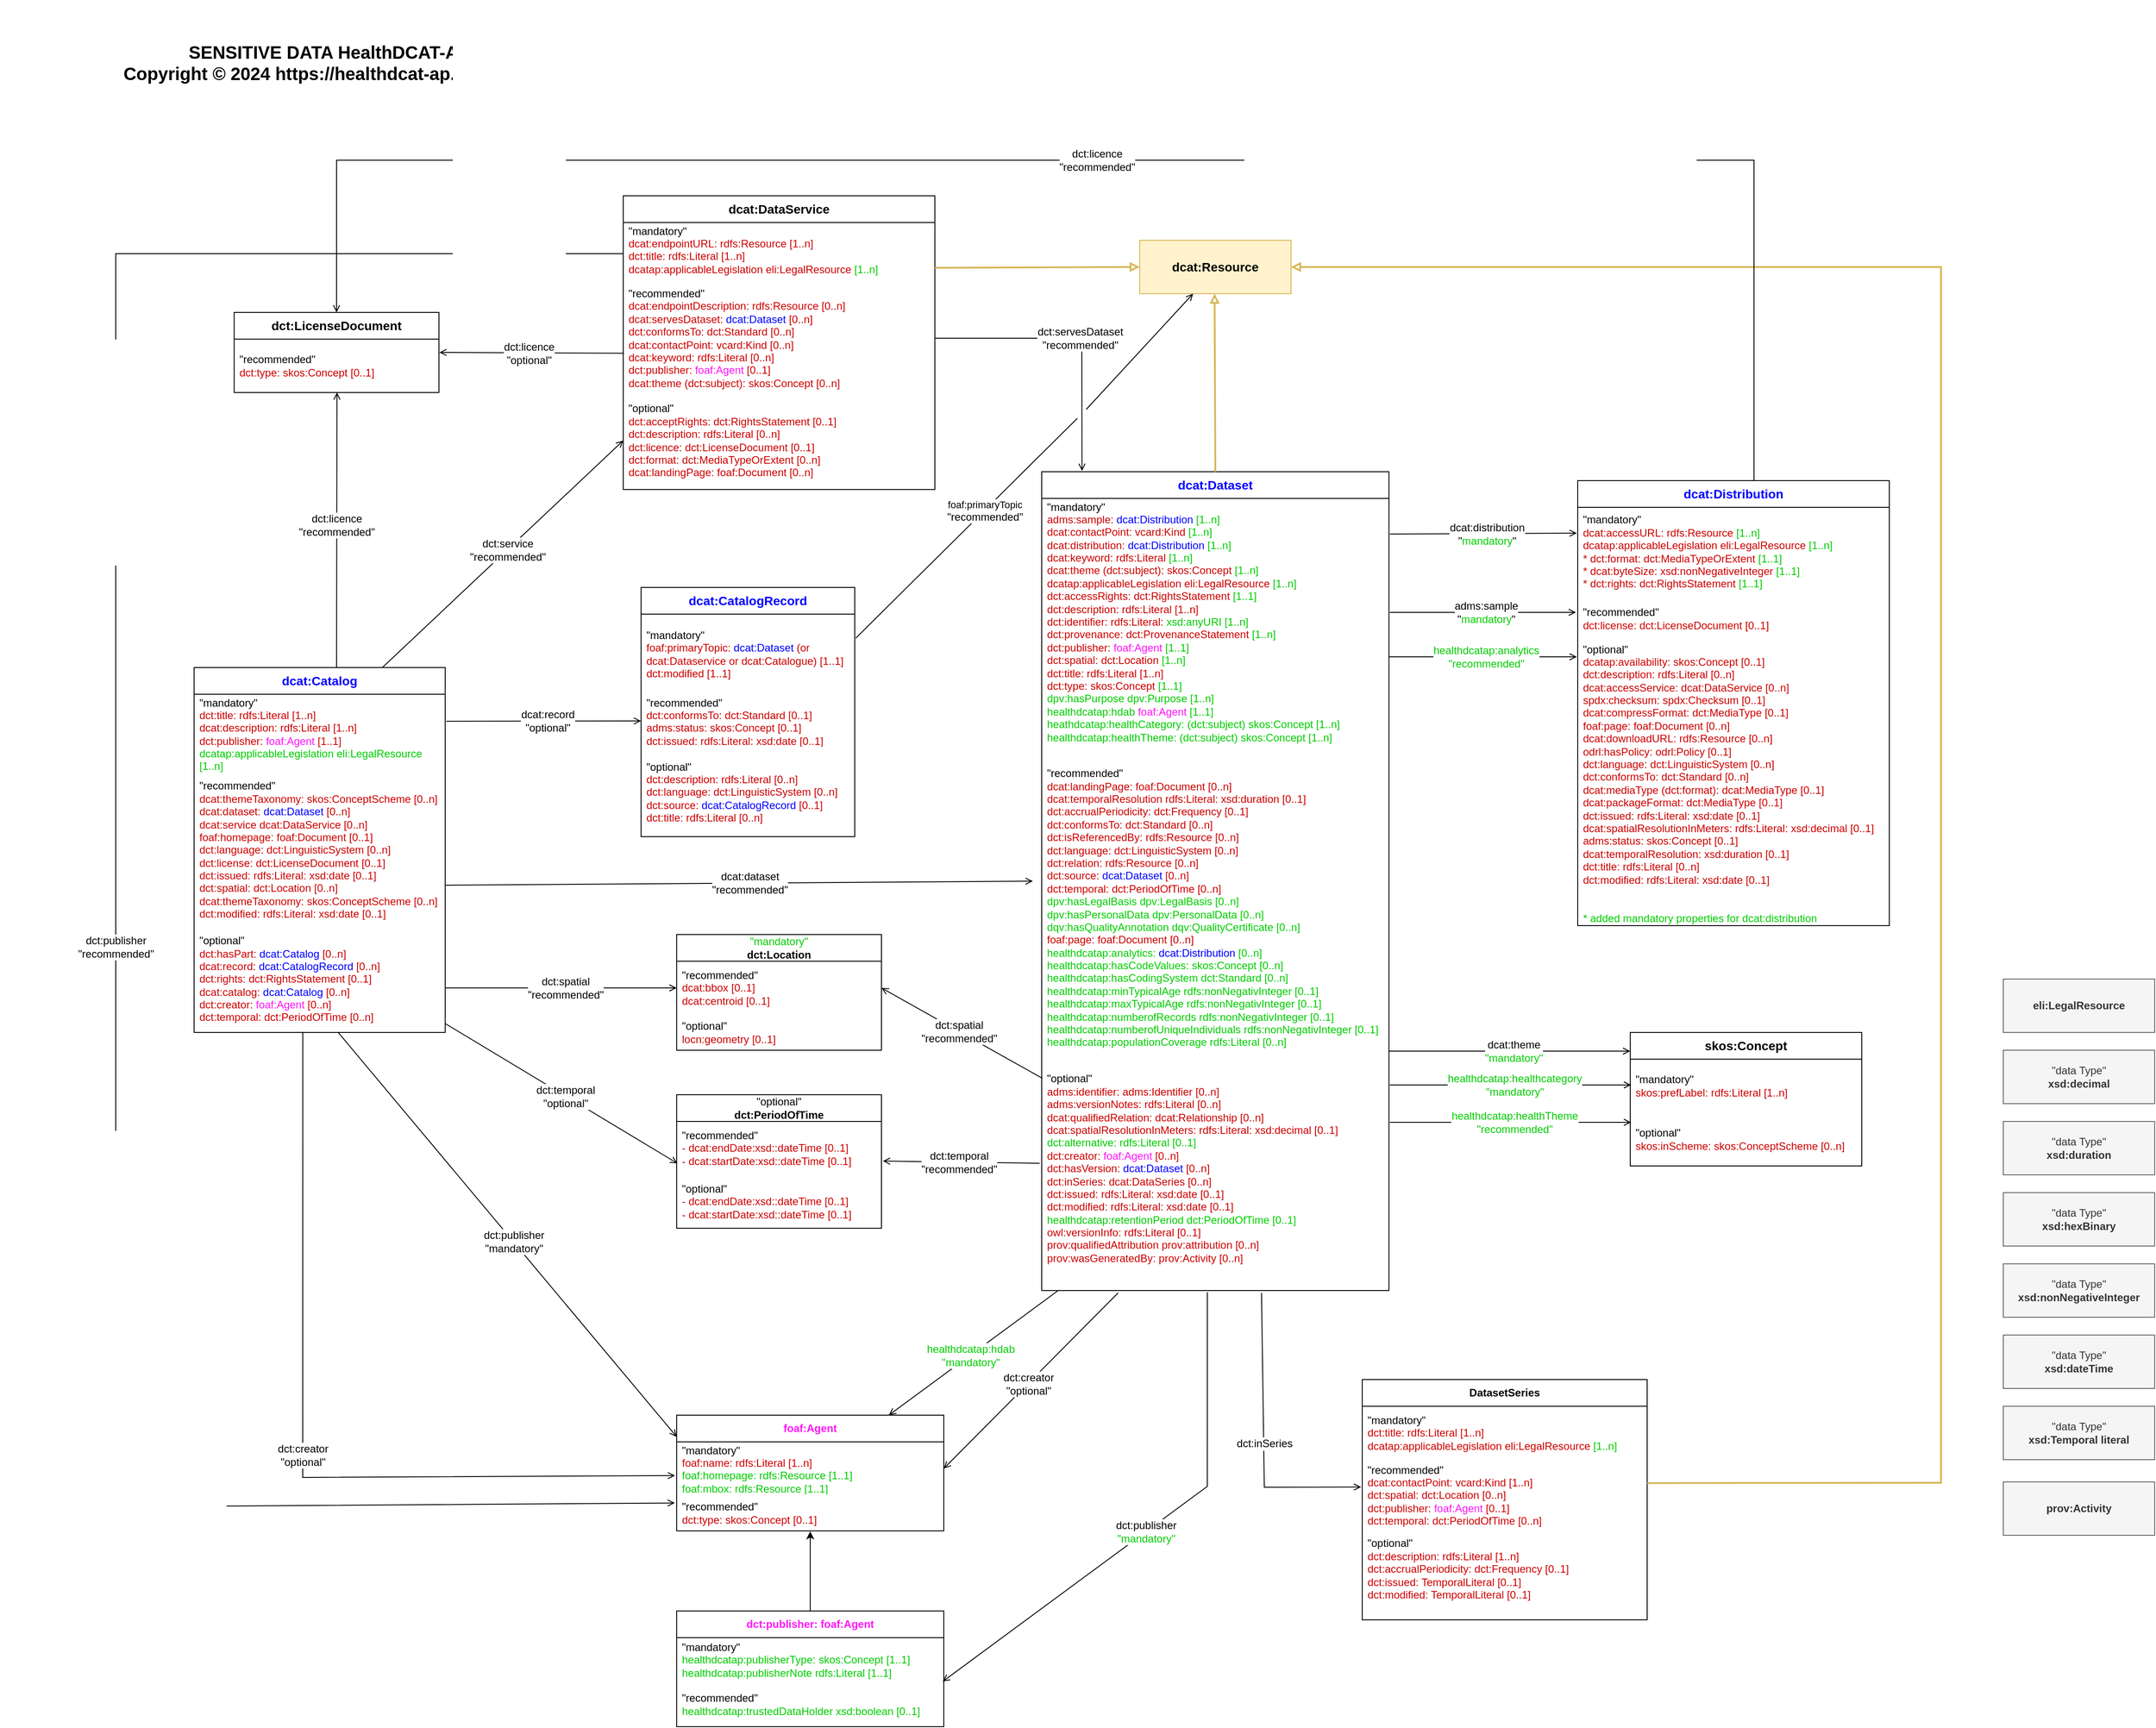 <mxfile version="26.0.16">
  <diagram name="Page-1" id="j0lLHCOknAyVKFKyBZGa">
    <mxGraphModel grid="1" page="1" gridSize="10" guides="1" tooltips="1" connect="1" arrows="1" fold="1" pageScale="1" pageWidth="850" pageHeight="1100" math="0" shadow="0">
      <root>
        <mxCell id="0" />
        <mxCell id="1" parent="0" />
        <mxCell id="BR2aq6sNMjBqUebuZWKb-2" value="&quot;optional&quot;&lt;br&gt;&lt;b&gt;dct:PeriodOfTime&lt;/b&gt;" style="swimlane;fontStyle=0;childLayout=stackLayout;horizontal=1;startSize=30;horizontalStack=0;resizeParent=1;resizeParentMax=0;resizeLast=0;collapsible=1;marginBottom=0;whiteSpace=wrap;html=1;" vertex="1" parent="1">
          <mxGeometry x="540" y="780" width="230" height="150" as="geometry" />
        </mxCell>
        <mxCell id="BR2aq6sNMjBqUebuZWKb-3" value="&quot;recommended&quot;&lt;br&gt;&lt;font color=&quot;#cc0000&quot;&gt;- dcat:endDate:xsd::dateTime [0..1]&lt;br&gt;- dcat:startDate:xsd::dateTime [0..1]&lt;/font&gt;" style="text;strokeColor=none;fillColor=none;align=left;verticalAlign=middle;spacingLeft=4;spacingRight=4;overflow=hidden;points=[[0,0.5],[1,0.5]];portConstraint=eastwest;rotatable=0;whiteSpace=wrap;html=1;" vertex="1" parent="BR2aq6sNMjBqUebuZWKb-2">
          <mxGeometry y="30" width="230" height="60" as="geometry" />
        </mxCell>
        <mxCell id="BR2aq6sNMjBqUebuZWKb-6" value="&quot;optional&quot;&lt;br&gt;&lt;font color=&quot;#cc0000&quot;&gt;- dcat:endDate:xsd::dateTime [0..1]&lt;br&gt;- dcat:startDate:xsd::dateTime [0..1]&lt;/font&gt;" style="text;strokeColor=none;fillColor=none;align=left;verticalAlign=middle;spacingLeft=4;spacingRight=4;overflow=hidden;points=[[0,0.5],[1,0.5]];portConstraint=eastwest;rotatable=0;whiteSpace=wrap;html=1;" vertex="1" parent="BR2aq6sNMjBqUebuZWKb-2">
          <mxGeometry y="90" width="230" height="60" as="geometry" />
        </mxCell>
        <mxCell id="BR2aq6sNMjBqUebuZWKb-28" value="&lt;b&gt;&lt;font style=&quot;font-size: 14px;&quot; color=&quot;#0000ff&quot;&gt;dcat:Distribution&lt;/font&gt;&lt;/b&gt;" style="swimlane;fontStyle=0;childLayout=stackLayout;horizontal=1;startSize=30;horizontalStack=0;resizeParent=1;resizeParentMax=0;resizeLast=0;collapsible=1;marginBottom=0;whiteSpace=wrap;html=1;" vertex="1" parent="1">
          <mxGeometry x="1552" y="90" width="350" height="500" as="geometry">
            <mxRectangle x="380" y="70" width="110" height="40" as="alternateBounds" />
          </mxGeometry>
        </mxCell>
        <mxCell id="BR2aq6sNMjBqUebuZWKb-29" value="&quot;mandatory&quot;&lt;br&gt;&lt;font color=&quot;#cc0000&quot;&gt;dcat:accessURL: rdfs:Resource &lt;/font&gt;&lt;font color=&quot;#00cc00&quot;&gt;[1..n]&lt;/font&gt;&lt;br&gt;&lt;font color=&quot;#cc0000&quot;&gt;dcatap:applicableLegislation&amp;nbsp;&lt;/font&gt;&lt;font color=&quot;#00cc00&quot;&gt;&lt;span style=&quot;color: rgb(204, 0, 0);&quot;&gt;eli:LegalResource&lt;/span&gt;&amp;nbsp;[1..n]&lt;/font&gt;&lt;br&gt;&lt;font color=&quot;#cc0000&quot;&gt;* dct:format: dct:MediaTypeOrExtent&lt;/font&gt;&lt;font color=&quot;#00cc00&quot;&gt; [1..1]&lt;/font&gt;&lt;br&gt;&lt;font color=&quot;#cc0000&quot;&gt;* dcat:byteSize:&lt;/font&gt;&lt;font color=&quot;#00cc00&quot;&gt; &lt;/font&gt;&lt;font color=&quot;#cc0000&quot;&gt;xsd:nonNegativeInteger&lt;/font&gt;&lt;font color=&quot;#00cc00&quot;&gt; [1..1]&lt;/font&gt;&lt;br&gt;&lt;font color=&quot;#cc0000&quot;&gt;* dct:rights: dct:RightsStatement&lt;/font&gt;&lt;font color=&quot;#00cc00&quot;&gt; [1..1]&lt;/font&gt;&lt;font color=&quot;#cc0000&quot;&gt;&lt;br&gt;&lt;/font&gt;" style="text;strokeColor=none;fillColor=none;align=left;verticalAlign=middle;spacingLeft=4;spacingRight=4;overflow=hidden;points=[[0,0.5],[1,0.5]];portConstraint=eastwest;rotatable=0;whiteSpace=wrap;html=1;" vertex="1" parent="BR2aq6sNMjBqUebuZWKb-28">
          <mxGeometry y="30" width="350" height="100" as="geometry" />
        </mxCell>
        <mxCell id="BR2aq6sNMjBqUebuZWKb-30" value="&quot;recommended&quot;&lt;font color=&quot;#cc0000&quot;&gt;&lt;br&gt;dct:license: dct:LicenseDocument [0..1]&lt;br&gt;&lt;/font&gt;" style="text;strokeColor=none;fillColor=none;align=left;verticalAlign=middle;spacingLeft=4;spacingRight=4;overflow=hidden;points=[[0,0.5],[1,0.5]];portConstraint=eastwest;rotatable=0;whiteSpace=wrap;html=1;" vertex="1" parent="BR2aq6sNMjBqUebuZWKb-28">
          <mxGeometry y="130" width="350" height="50" as="geometry" />
        </mxCell>
        <mxCell id="BR2aq6sNMjBqUebuZWKb-31" value="&quot;optional&quot;&lt;br&gt;&lt;font color=&quot;#cc0000&quot;&gt;dcatap:availability: skos:Concept [0..1]&lt;/font&gt;&lt;br style=&quot;border-color: var(--border-color);&quot;&gt;&lt;font color=&quot;#cc0000&quot;&gt;dct:description: rdfs:Literal [0..n]&lt;/font&gt;&lt;br&gt;&lt;font color=&quot;#cc0000&quot;&gt;dcat:accessService: dcat:DataService [0..n]&lt;/font&gt;&lt;br&gt;&lt;font color=&quot;#cc0000&quot;&gt;spdx:checksum: spdx:Checksum [0..1]&lt;/font&gt;&lt;br&gt;&lt;font color=&quot;#cc0000&quot;&gt;dcat:compressFormat: dct:MediaType [0..1]&lt;/font&gt;&lt;br&gt;&lt;font color=&quot;#cc0000&quot;&gt;foaf:page: foaf:Document [0..n]&lt;/font&gt;&lt;br&gt;&lt;font color=&quot;#cc0000&quot;&gt;dcat:downloadURL: rdfs:Resource [0..n]&lt;/font&gt;&lt;br&gt;&lt;font color=&quot;#cc0000&quot;&gt;odrl:hasPolicy: odrl:Policy [0..1]&lt;/font&gt;&lt;br&gt;&lt;font color=&quot;#cc0000&quot;&gt;dct:language: dct:LinguisticSystem [0..n]&lt;/font&gt;&lt;br&gt;&lt;font color=&quot;#cc0000&quot;&gt;dct:conformsTo: dct:Standard [0..n]&lt;/font&gt;&lt;br&gt;&lt;font color=&quot;#cc0000&quot;&gt;dcat:mediaType (dct:format): dcat:MediaType [0..1]&lt;/font&gt;&lt;br&gt;&lt;font color=&quot;#cc0000&quot;&gt;dcat:packageFormat: dct:MediaType [0..1]&lt;/font&gt;&lt;br&gt;&lt;font color=&quot;#cc0000&quot;&gt;dct:issued: rdfs:Literal: xsd:date [0..1]&lt;/font&gt;&lt;br&gt;&lt;font color=&quot;#cc0000&quot;&gt;dcat:spatialResolutionInMeters: rdfs:Literal: xsd:decimal [0..1]&lt;/font&gt;&lt;br&gt;&lt;font color=&quot;#cc0000&quot;&gt;adms:status: skos:Concept [0..1]&lt;/font&gt;&lt;br&gt;&lt;font color=&quot;#cc0000&quot;&gt;dcat:temporalResolution: xsd:duration [0..1]&lt;/font&gt;&lt;br&gt;&lt;font color=&quot;#cc0000&quot;&gt;dct:title: rdfs:Literal [0..n]&lt;/font&gt;&lt;br&gt;&lt;font color=&quot;#cc0000&quot;&gt;dct:modified: rdfs:Literal: xsd:date [0..1]&lt;/font&gt;&lt;br&gt;&lt;br&gt;&lt;br&gt;&lt;font color=&quot;#00cc00&quot;&gt;* added mandatory properties for dcat:distribution&lt;/font&gt;" style="text;strokeColor=none;fillColor=none;align=left;verticalAlign=middle;spacingLeft=4;spacingRight=4;overflow=hidden;points=[[0,0.5],[1,0.5]];portConstraint=eastwest;rotatable=0;whiteSpace=wrap;html=1;" vertex="1" parent="BR2aq6sNMjBqUebuZWKb-28">
          <mxGeometry y="180" width="350" height="320" as="geometry" />
        </mxCell>
        <mxCell id="sPD8ruUdRvM_z9ucQwdK-4" value="&lt;b&gt;&lt;font style=&quot;font-size: 14px;&quot;&gt;dct:LicenseDocument&lt;/font&gt;&lt;/b&gt;" style="swimlane;fontStyle=0;childLayout=stackLayout;horizontal=1;startSize=30;horizontalStack=0;resizeParent=1;resizeParentMax=0;resizeLast=0;collapsible=1;marginBottom=0;whiteSpace=wrap;html=1;" vertex="1" parent="1">
          <mxGeometry x="43" y="-99" width="230" height="90" as="geometry">
            <mxRectangle x="380" y="70" width="110" height="40" as="alternateBounds" />
          </mxGeometry>
        </mxCell>
        <mxCell id="sPD8ruUdRvM_z9ucQwdK-6" value="&quot;recommended&quot;&lt;br&gt;&lt;font color=&quot;#cc0000&quot;&gt;dct:type: skos:Concept [0..1]&lt;br&gt;&lt;/font&gt;" style="text;strokeColor=none;fillColor=none;align=left;verticalAlign=middle;spacingLeft=4;spacingRight=4;overflow=hidden;points=[[0,0.5],[1,0.5]];portConstraint=eastwest;rotatable=0;whiteSpace=wrap;html=1;" vertex="1" parent="sPD8ruUdRvM_z9ucQwdK-4">
          <mxGeometry y="30" width="230" height="60" as="geometry" />
        </mxCell>
        <mxCell id="sPD8ruUdRvM_z9ucQwdK-13" value="&lt;b&gt;DatasetSeries&lt;/b&gt;" style="swimlane;fontStyle=0;childLayout=stackLayout;horizontal=1;startSize=30;horizontalStack=0;resizeParent=1;resizeParentMax=0;resizeLast=0;collapsible=1;marginBottom=0;whiteSpace=wrap;html=1;" vertex="1" parent="1">
          <mxGeometry x="1310" y="1100" width="320" height="270" as="geometry">
            <mxRectangle x="380" y="70" width="110" height="40" as="alternateBounds" />
          </mxGeometry>
        </mxCell>
        <mxCell id="sPD8ruUdRvM_z9ucQwdK-14" value="&quot;mandatory&quot;&lt;br&gt;&lt;font color=&quot;#cc0000&quot;&gt;dct:title: rdfs:Literal [1..n]&lt;br&gt;dcatap:applicableLegislation eli:LegalResource&lt;/font&gt;&lt;font color=&quot;#00cc00&quot;&gt; [1..n]&lt;/font&gt;&lt;font color=&quot;#cc0000&quot;&gt;&lt;br&gt;&lt;/font&gt;" style="text;strokeColor=none;fillColor=none;align=left;verticalAlign=middle;spacingLeft=4;spacingRight=4;overflow=hidden;points=[[0,0.5],[1,0.5]];portConstraint=eastwest;rotatable=0;whiteSpace=wrap;html=1;" vertex="1" parent="sPD8ruUdRvM_z9ucQwdK-13">
          <mxGeometry y="30" width="320" height="60" as="geometry" />
        </mxCell>
        <mxCell id="sPD8ruUdRvM_z9ucQwdK-16" value="&quot;recommended&quot;&lt;br&gt;&lt;font color=&quot;#cc0000&quot;&gt;dcat:contactPoint: vcard:Kind [1..n]&lt;br&gt;dct:spatial: dct:Location [0..n]&lt;br&gt;dct:publisher: &lt;/font&gt;&lt;font color=&quot;#ff14f7&quot;&gt;foaf:Agent&lt;/font&gt;&lt;font color=&quot;#cc0000&quot;&gt; [0..1]&lt;br&gt;dct:temporal: dct:PeriodOfTime [0..n]&amp;nbsp;&lt;br&gt;&lt;/font&gt;" style="text;strokeColor=none;fillColor=none;align=left;verticalAlign=middle;spacingLeft=4;spacingRight=4;overflow=hidden;points=[[0,0.5],[1,0.5]];portConstraint=eastwest;rotatable=0;whiteSpace=wrap;html=1;" vertex="1" parent="sPD8ruUdRvM_z9ucQwdK-13">
          <mxGeometry y="90" width="320" height="80" as="geometry" />
        </mxCell>
        <mxCell id="sPD8ruUdRvM_z9ucQwdK-15" value="&quot;optional&quot;&lt;br&gt;&lt;font color=&quot;#cc0000&quot;&gt;dct:description: rdfs:Literal [1..n]&lt;br&gt;dct:accrualPeriodicity: dct:Frequency [0..1]&lt;br&gt;dct:issued: TemporalLiteral [0..1]&lt;br&gt;dct:modified: TemporalLiteral [0..1]&lt;br&gt;&lt;br&gt;&lt;/font&gt;" style="text;strokeColor=none;fillColor=none;align=left;verticalAlign=middle;spacingLeft=4;spacingRight=4;overflow=hidden;points=[[0,0.5],[1,0.5]];portConstraint=eastwest;rotatable=0;whiteSpace=wrap;html=1;" vertex="1" parent="sPD8ruUdRvM_z9ucQwdK-13">
          <mxGeometry y="170" width="320" height="100" as="geometry" />
        </mxCell>
        <mxCell id="J__374BZSMIU1kpbdkvT-2" value="&lt;b&gt;&lt;font style=&quot;font-size: 14px;&quot; color=&quot;#0000ff&quot;&gt;dcat:Dataset&lt;/font&gt;&lt;/b&gt;" style="swimlane;fontStyle=0;childLayout=stackLayout;horizontal=1;startSize=30;horizontalStack=0;resizeParent=1;resizeParentMax=0;resizeLast=0;collapsible=1;marginBottom=0;whiteSpace=wrap;html=1;" vertex="1" parent="1">
          <mxGeometry x="950" y="80" width="390" height="920" as="geometry">
            <mxRectangle x="380" y="70" width="110" height="40" as="alternateBounds" />
          </mxGeometry>
        </mxCell>
        <mxCell id="J__374BZSMIU1kpbdkvT-3" value="&quot;mandatory&quot;&lt;font color=&quot;#cc0000&quot;&gt;&lt;br&gt;&lt;/font&gt;&lt;font color=&quot;#cc0000&quot;&gt;adms:sample:&lt;/font&gt;&lt;font color=&quot;#00cc00&quot;&gt;&amp;nbsp;&lt;/font&gt;&lt;font color=&quot;#0000ff&quot;&gt;dcat:Distribution&lt;/font&gt;&lt;font color=&quot;#00cc00&quot;&gt;&amp;nbsp;[1..n]&lt;/font&gt;&lt;div&gt;&lt;font color=&quot;#cc0000&quot;&gt;dcat:contactPoint: vcard:Kind&lt;/font&gt;&lt;font color=&quot;#00cc00&quot;&gt;&amp;nbsp;[1..n]&lt;/font&gt;&lt;/div&gt;&lt;div&gt;&lt;font color=&quot;#cc0000&quot;&gt;dcat:distribution:&lt;/font&gt;&lt;font color=&quot;#00cc00&quot;&gt;&amp;nbsp;&lt;/font&gt;&lt;font color=&quot;#0000ff&quot;&gt;dcat:Distribution&lt;/font&gt;&lt;font color=&quot;#00cc00&quot;&gt;&amp;nbsp;[1..n]&lt;/font&gt;&lt;/div&gt;&lt;div&gt;&lt;font color=&quot;#cc0000&quot;&gt;dcat:keyword: rdfs:Literal&lt;/font&gt;&lt;font color=&quot;#00cc00&quot;&gt;&amp;nbsp;[1..n]&lt;/font&gt;&lt;/div&gt;&lt;div&gt;&lt;font color=&quot;#cc0000&quot;&gt;dcat:theme (dct:subject): skos:Concept&lt;/font&gt;&lt;font color=&quot;#00cc00&quot;&gt;&amp;nbsp;[1..n]&lt;/font&gt;&lt;/div&gt;&lt;div&gt;&lt;font color=&quot;#cc0000&quot;&gt;dcatap:applicableLegislation eli:LegalResource&lt;/font&gt;&lt;font color=&quot;#00cc00&quot;&gt;&amp;nbsp;[1..n]&lt;/font&gt;&lt;/div&gt;&lt;div&gt;&lt;font color=&quot;#cc0000&quot;&gt;dct:accessRights: dct:RightsStatement&lt;/font&gt;&lt;font color=&quot;#00cc00&quot;&gt;&amp;nbsp;[1..1]&lt;/font&gt;&lt;/div&gt;&lt;div&gt;&lt;font color=&quot;#cc0000&quot;&gt;dct:description: rdfs:Literal [1..n]&lt;br&gt;&lt;/font&gt;&lt;div&gt;&lt;font color=&quot;#cc0000&quot;&gt;dct:identifier: rdfs:Literal:&lt;/font&gt;&lt;font color=&quot;#00cc00&quot;&gt; xsd:anyURI [1..n]&lt;/font&gt;&lt;/div&gt;&lt;div&gt;&lt;font color=&quot;#cc0000&quot;&gt;dct:provenance: dct:ProvenanceStatement&lt;/font&gt;&lt;font color=&quot;#00cc00&quot;&gt;&amp;nbsp;[1..n]&lt;/font&gt;&lt;/div&gt;&lt;div&gt;&lt;font color=&quot;#cc0000&quot;&gt;dct:publisher:&lt;/font&gt;&lt;font color=&quot;#00cc00&quot;&gt;&amp;nbsp;&lt;/font&gt;&lt;font color=&quot;#ff14f7&quot;&gt;foaf:Agent&lt;/font&gt;&lt;font color=&quot;#00cc00&quot;&gt;&amp;nbsp;[1..1]&lt;/font&gt;&lt;font color=&quot;#00cc00&quot;&gt;&lt;br&gt;&lt;/font&gt;&lt;font color=&quot;#cc0000&quot;&gt;dct:spatial: dct:Location&lt;/font&gt;&lt;font color=&quot;#00cc00&quot;&gt; [1..n]&lt;/font&gt;&lt;font color=&quot;#00cc00&quot;&gt;&lt;br&gt;&lt;/font&gt;&lt;/div&gt;&lt;div&gt;&lt;span style=&quot;color: rgb(204, 0, 0);&quot;&gt;dct:title: rdfs:Literal [1..n]&lt;/span&gt;&lt;br&gt;&lt;/div&gt;&lt;div&gt;&lt;font color=&quot;#cc0000&quot;&gt;dct:type: skos:Concept&lt;/font&gt;&lt;span style=&quot;color: rgb(0, 204, 0);&quot;&gt; [1..1]&lt;/span&gt;&lt;span style=&quot;color: rgb(204, 0, 0);&quot;&gt;&lt;/span&gt;&lt;/div&gt;&lt;div&gt;&lt;span style=&quot;color: rgb(0, 204, 0);&quot;&gt;dpv:hasPurpose dpv:Purpose [1..n]&lt;/span&gt;&lt;span style=&quot;color: rgb(0, 204, 0);&quot;&gt;&lt;/span&gt;&lt;/div&gt;&lt;div&gt;&lt;font color=&quot;#00cc00&quot;&gt;healthdcatap:hdab&amp;nbsp;&lt;/font&gt;&lt;font color=&quot;#ff14f7&quot;&gt;foaf:Agent&lt;/font&gt;&lt;font color=&quot;#00cc00&quot;&gt;&amp;nbsp;[1..1]&lt;/font&gt;&lt;/div&gt;&lt;div&gt;&lt;font color=&quot;#00cc00&quot;&gt;heathdcatap:healthCategory: (dct:subject) skos:Concept [1..n]&lt;br&gt;&lt;/font&gt;&lt;span style=&quot;color: rgb(0, 204, 0);&quot;&gt;healthdcatap:healthTheme: (dct:subject) skos:Concept [1..n]&lt;/span&gt;&lt;font color=&quot;#00cc00&quot;&gt;&lt;br&gt;&lt;/font&gt;&lt;font color=&quot;#00cc00&quot;&gt;&lt;br&gt;&lt;/font&gt;&lt;span style=&quot;background-color: initial;&quot;&gt;&lt;br&gt;&lt;/span&gt;&lt;/div&gt;&lt;/div&gt;" style="text;strokeColor=none;fillColor=none;align=left;verticalAlign=middle;spacingLeft=4;spacingRight=4;overflow=hidden;points=[[0,0.5],[1,0.5]];portConstraint=eastwest;rotatable=0;whiteSpace=wrap;html=1;" vertex="1" parent="J__374BZSMIU1kpbdkvT-2">
          <mxGeometry y="30" width="390" height="290" as="geometry" />
        </mxCell>
        <mxCell id="J__374BZSMIU1kpbdkvT-4" value="&quot;recommended&quot;&lt;font color=&quot;#cc0000&quot;&gt;&lt;br&gt;&lt;/font&gt;&lt;span style=&quot;color: rgb(204, 0, 0);&quot;&gt;dcat:landingPage: foaf:Document [0..n]&lt;/span&gt;&lt;div&gt;&lt;span style=&quot;color: rgb(204, 0, 0);&quot;&gt;dcat:temporalResolution rdfs:Literal: xsd:duration [0..1]&lt;/span&gt;&lt;/div&gt;&lt;div&gt;&lt;span style=&quot;color: rgb(204, 0, 0);&quot;&gt;dct:accrualPeriodicity: dct:Frequency [0..1]&lt;/span&gt;&lt;/div&gt;&lt;div&gt;&lt;span style=&quot;color: rgb(204, 0, 0);&quot;&gt;dct:conformsTo: dct:Standard [0..n]&lt;/span&gt;&lt;/div&gt;&lt;div&gt;&lt;span style=&quot;color: rgb(204, 0, 0);&quot;&gt;dct:isReferencedBy: rdfs:Resource [0..n]&lt;/span&gt;&lt;/div&gt;&lt;div&gt;&lt;span style=&quot;color: rgb(204, 0, 0);&quot;&gt;dct:language: dct:LinguisticSystem [0..n]&lt;/span&gt;&lt;/div&gt;&lt;div&gt;&lt;span style=&quot;color: rgb(204, 0, 0);&quot;&gt;dct:relation: rdfs:Resource [0..n]&lt;/span&gt;&lt;/div&gt;&lt;div&gt;&lt;font color=&quot;#cc0000&quot;&gt;dct:source:&amp;nbsp;&lt;/font&gt;&lt;font color=&quot;#0000ff&quot;&gt;dcat:Dataset&lt;/font&gt;&lt;font color=&quot;#cc0000&quot;&gt;&amp;nbsp;[0..n]&lt;/font&gt;&lt;font color=&quot;#cc0000&quot;&gt;&lt;br&gt;&lt;/font&gt;&lt;div&gt;&lt;font color=&quot;#cc0000&quot;&gt;dct:temporal: dct:PeriodOfTime [0..n]&lt;/font&gt;&lt;/div&gt;&lt;div&gt;&lt;div&gt;&lt;font color=&quot;#00cc00&quot;&gt;dpv:hasLegalBasis dpv:LegalBasis [0..n]&lt;/font&gt;&lt;/div&gt;&lt;div&gt;&lt;span style=&quot;color: rgb(0, 204, 0);&quot;&gt;dpv:hasPersonalData dpv:PersonalData [0..n]&lt;/span&gt;&lt;font color=&quot;#00cc00&quot;&gt;&lt;/font&gt;&lt;/div&gt;&lt;div&gt;&lt;span style=&quot;color: rgb(0, 204, 0);&quot;&gt;dqv:hasQualityAnnotation dqv:QualityCertificate [0..n]&lt;/span&gt;&lt;/div&gt;&lt;div&gt;&lt;span style=&quot;color: rgb(204, 0, 0);&quot;&gt;foaf:page: foaf:Document [0..n]&lt;/span&gt;&lt;/div&gt;&lt;div&gt;&lt;font color=&quot;#00cc00&quot;&gt;healthdcatap:analytics:&amp;nbsp;&lt;/font&gt;&lt;font color=&quot;#0000ff&quot;&gt;dcat:Distribution&lt;/font&gt;&lt;font color=&quot;#00cc00&quot;&gt;&amp;nbsp;[0..n]&lt;/font&gt;&lt;span style=&quot;color: rgb(204, 0, 0);&quot;&gt;&lt;/span&gt;&lt;/div&gt;&lt;div&gt;&lt;span style=&quot;color: rgb(0, 204, 0);&quot;&gt;healthdcatap:hasCodeValues: skos:Concept [0..n]&lt;/span&gt;&lt;span style=&quot;color: rgb(204, 0, 0);&quot;&gt;&lt;/span&gt;&lt;/div&gt;&lt;div&gt;&lt;span style=&quot;color: rgb(0, 204, 0);&quot;&gt;healthdcatap:hasCodingSystem dct:Standard [0..n]&lt;/span&gt;&lt;font color=&quot;#cc0000&quot;&gt;&lt;br&gt;&lt;/font&gt;&lt;span style=&quot;color: rgb(0, 204, 0);&quot;&gt;healthdcatap:minTypicalAge rdfs:nonNegativInteger [0..1]&lt;/span&gt;&lt;br style=&quot;color: rgb(0, 204, 0);&quot;&gt;&lt;span style=&quot;color: rgb(0, 204, 0);&quot;&gt;healthdcatap:maxTypicalAge rdfs:nonNegativInteger [0..1]&lt;/span&gt;&lt;br style=&quot;color: rgb(0, 204, 0);&quot;&gt;&lt;span style=&quot;color: rgb(0, 204, 0); background-color: initial;&quot;&gt;healthdcatap:numberofRecords rdfs:nonNegativInteger [0..1]&lt;br&gt;&lt;/span&gt;&lt;span style=&quot;color: rgb(0, 204, 0); background-color: initial;&quot;&gt;healthdcatap:numberofUniqueIndividuals rdfs:nonNegativInteger [0..1]&lt;/span&gt;&lt;br&gt;&lt;div&gt;&lt;font color=&quot;#00cc00&quot;&gt;healthdcatap:populationCoverage rdfs:Literal [0..n]&lt;/font&gt;&lt;/div&gt;&lt;/div&gt;&lt;/div&gt;&lt;/div&gt;" style="text;strokeColor=none;fillColor=none;align=left;verticalAlign=middle;spacingLeft=4;spacingRight=4;overflow=hidden;points=[[0,0.5],[1,0.5]];portConstraint=eastwest;rotatable=0;whiteSpace=wrap;html=1;" vertex="1" parent="J__374BZSMIU1kpbdkvT-2">
          <mxGeometry y="320" width="390" height="340" as="geometry" />
        </mxCell>
        <mxCell id="J__374BZSMIU1kpbdkvT-5" value="&quot;optional&quot;&lt;br&gt;&lt;span style=&quot;color: rgb(204, 0, 0);&quot;&gt;adms:identifier: adms:Identifier [0..n]&lt;/span&gt;&lt;div&gt;&lt;span style=&quot;color: rgb(204, 0, 0);&quot;&gt;adms:versionNotes: rdfs:Literal [0..n]&lt;/span&gt;&lt;/div&gt;&lt;div&gt;&lt;span style=&quot;color: rgb(204, 0, 0);&quot;&gt;dcat:qualifiedRelation: dcat:Relationship [0..n]&lt;/span&gt;&lt;/div&gt;&lt;div&gt;&lt;span style=&quot;color: rgb(204, 0, 0);&quot;&gt;dcat:spatialResolutionInMeters: rdfs:Literal: xsd:decimal [0..1]&lt;/span&gt;&lt;/div&gt;&lt;div&gt;&lt;span style=&quot;color: rgb(0, 204, 0);&quot;&gt;dct:alternative: rdfs:Literal [0..1]&lt;/span&gt;&lt;font color=&quot;#cc0000&quot;&gt;&lt;br&gt;&lt;/font&gt;&lt;div&gt;&lt;font color=&quot;#cc0000&quot;&gt;dct:creator: &lt;/font&gt;&lt;font color=&quot;#ff14f7&quot;&gt;foaf:Agent&lt;/font&gt;&lt;font color=&quot;#cc0000&quot;&gt; [0..n]&lt;/font&gt;&lt;br&gt;&lt;font color=&quot;#cc0000&quot;&gt;dct:hasVersion: &lt;/font&gt;&lt;font color=&quot;#0000ff&quot;&gt;dcat:Dataset&lt;/font&gt;&lt;font color=&quot;#cc0000&quot;&gt; [0..n]&lt;/font&gt;&lt;br&gt;&lt;font color=&quot;#cc0000&quot;&gt;dct:inSeries: dcat:DataSeries&amp;nbsp;[0..n]&lt;/font&gt;&lt;/div&gt;&lt;div&gt;&lt;span style=&quot;color: rgb(204, 0, 0);&quot;&gt;dct:issued: rdfs:Literal: xsd:date [0..1]&lt;/span&gt;&lt;/div&gt;&lt;div&gt;&lt;span style=&quot;color: rgb(204, 0, 0);&quot;&gt;dct:modified: rdfs:Literal: xsd:date [0..1]&lt;/span&gt;&lt;/div&gt;&lt;div&gt;&lt;span style=&quot;color: rgb(0, 204, 0);&quot;&gt;healthdcatap:retentionPeriod dct:PeriodOfTime [0..1]&lt;/span&gt;&lt;/div&gt;&lt;div&gt;&lt;span style=&quot;color: rgb(204, 0, 0);&quot;&gt;owl:versionInfo: rdfs:Literal [0..1]&lt;/span&gt;&lt;font color=&quot;#00cc00&quot;&gt;&lt;br&gt;&lt;/font&gt;&lt;font color=&quot;#cc0000&quot;&gt;prov:qualifiedAttribution prov:attribution [0..n]&lt;/font&gt;&lt;br&gt;&lt;font color=&quot;#cc0000&quot;&gt;prov:wasGeneratedBy: prov:Activity [0..n]&lt;/font&gt;&lt;br&gt;&lt;br&gt;&lt;/div&gt;&lt;/div&gt;" style="text;strokeColor=none;fillColor=none;align=left;verticalAlign=middle;spacingLeft=4;spacingRight=4;overflow=hidden;points=[[0,0.5],[1,0.5]];portConstraint=eastwest;rotatable=0;whiteSpace=wrap;html=1;" vertex="1" parent="J__374BZSMIU1kpbdkvT-2">
          <mxGeometry y="660" width="390" height="260" as="geometry" />
        </mxCell>
        <mxCell id="J__374BZSMIU1kpbdkvT-6" value="&lt;b&gt;&lt;font style=&quot;font-size: 14px;&quot; color=&quot;#0000ff&quot;&gt;dcat:Catalog&lt;/font&gt;&lt;/b&gt;" style="swimlane;fontStyle=0;childLayout=stackLayout;horizontal=1;startSize=30;horizontalStack=0;resizeParent=1;resizeParentMax=0;resizeLast=0;collapsible=1;marginBottom=0;whiteSpace=wrap;html=1;" vertex="1" parent="1">
          <mxGeometry x="-2" y="300" width="282" height="410" as="geometry">
            <mxRectangle x="380" y="70" width="110" height="40" as="alternateBounds" />
          </mxGeometry>
        </mxCell>
        <mxCell id="J__374BZSMIU1kpbdkvT-7" value="&quot;mandatory&quot;&lt;br&gt;&lt;font color=&quot;#cc0000&quot;&gt;dct:title: rdfs:Literal [1..n]&lt;br&gt;dcat:description: rdfs:Literal [1..n]&lt;br&gt;dct:publisher: &lt;/font&gt;&lt;font color=&quot;#ff14f7&quot;&gt;foaf:Agent&lt;/font&gt;&lt;font color=&quot;#cc0000&quot;&gt; [1..1]&lt;br&gt;&lt;/font&gt;&lt;font color=&quot;#00cc00&quot;&gt;dcatap:applicableLegislation eli:LegalResource [1..n]&lt;/font&gt;&lt;font color=&quot;#cc0000&quot;&gt;&lt;br&gt;&lt;/font&gt;" style="text;strokeColor=none;fillColor=none;align=left;verticalAlign=middle;spacingLeft=4;spacingRight=4;overflow=hidden;points=[[0,0.5],[1,0.5]];portConstraint=eastwest;rotatable=0;whiteSpace=wrap;html=1;" vertex="1" parent="J__374BZSMIU1kpbdkvT-6">
          <mxGeometry y="30" width="282" height="90" as="geometry" />
        </mxCell>
        <mxCell id="J__374BZSMIU1kpbdkvT-8" value="&quot;recommended&quot;&lt;br&gt;&lt;font color=&quot;#cc0000&quot;&gt;dcat:themeTaxonomy: skos:ConceptScheme [0..n]&lt;/font&gt;&lt;br&gt;&lt;font color=&quot;#cc0000&quot;&gt;dcat:dataset: &lt;/font&gt;&lt;font color=&quot;#0000ff&quot;&gt;dcat:Dataset&lt;/font&gt;&lt;font color=&quot;#cc0000&quot;&gt; [0..n]&lt;/font&gt;&lt;br&gt;&lt;font color=&quot;#cc0000&quot;&gt;dcat:service dcat:DataService [0..n]&lt;/font&gt;&lt;br&gt;&lt;font color=&quot;#cc0000&quot;&gt;foaf:homepage: foaf:Document [0..1]&lt;/font&gt;&lt;br&gt;&lt;font color=&quot;#cc0000&quot;&gt;dct:language: dct:LinguisticSystem [0..n]&lt;/font&gt;&lt;br&gt;&lt;font color=&quot;#cc0000&quot;&gt;dct:license: dct:LicenseDocument [0..1]&lt;/font&gt;&lt;br&gt;&lt;font color=&quot;#cc0000&quot;&gt;dct:issued: rdfs:Literal: xsd:date [0..1]&lt;/font&gt;&lt;br&gt;&lt;font color=&quot;#cc0000&quot;&gt;dct:spatial: dct:Location [0..n]&lt;/font&gt;&lt;br&gt;&lt;font color=&quot;#cc0000&quot;&gt;dcat:themeTaxonomy: skos:ConceptScheme [0..n]&lt;/font&gt;&lt;br&gt;&lt;font color=&quot;#cc0000&quot;&gt;dct:modified: rdfs:Literal: xsd:date [0..1]&lt;/font&gt;" style="text;strokeColor=none;fillColor=none;align=left;verticalAlign=middle;spacingLeft=4;spacingRight=4;overflow=hidden;points=[[0,0.5],[1,0.5]];portConstraint=eastwest;rotatable=0;whiteSpace=wrap;html=1;" vertex="1" parent="J__374BZSMIU1kpbdkvT-6">
          <mxGeometry y="120" width="282" height="170" as="geometry" />
        </mxCell>
        <mxCell id="J__374BZSMIU1kpbdkvT-9" value="&quot;optional&quot;&lt;br&gt;&lt;font color=&quot;#cc0000&quot;&gt;dct:hasPart: &lt;/font&gt;&lt;font color=&quot;#0000ff&quot;&gt;dcat:Catalog&lt;/font&gt;&lt;font color=&quot;#cc0000&quot;&gt; [0..n]&lt;/font&gt;&lt;font color=&quot;#cc0000&quot;&gt;&lt;br&gt;dcat:record: &lt;/font&gt;&lt;font color=&quot;#0000ff&quot;&gt;dcat:CatalogRecord&lt;/font&gt;&lt;font color=&quot;#cc0000&quot;&gt; [0..n]&lt;br&gt;dct:rights: dct:RightsStatement [0..1]&lt;br&gt;dcat:catalog: &lt;/font&gt;&lt;font color=&quot;#0000ff&quot;&gt;dcat:Catalog&lt;/font&gt;&lt;font color=&quot;#cc0000&quot;&gt; [0..n]&lt;br&gt;dct:creator: &lt;/font&gt;&lt;font color=&quot;#ff14f7&quot;&gt;foaf:Agent&lt;/font&gt;&lt;font color=&quot;#cc0000&quot;&gt; [0..n]&lt;br&gt;dct:temporal: dct:PeriodOfTime [0..n]&lt;br&gt;&lt;/font&gt;" style="text;strokeColor=none;fillColor=none;align=left;verticalAlign=middle;spacingLeft=4;spacingRight=4;overflow=hidden;points=[[0,0.5],[1,0.5]];portConstraint=eastwest;rotatable=0;whiteSpace=wrap;html=1;" vertex="1" parent="J__374BZSMIU1kpbdkvT-6">
          <mxGeometry y="290" width="282" height="120" as="geometry" />
        </mxCell>
        <mxCell id="J__374BZSMIU1kpbdkvT-10" value="&lt;b&gt;&lt;font color=&quot;#ff14f7&quot;&gt;foaf:Agent&lt;/font&gt;&lt;/b&gt;" style="swimlane;fontStyle=0;childLayout=stackLayout;horizontal=1;startSize=30;horizontalStack=0;resizeParent=1;resizeParentMax=0;resizeLast=0;collapsible=1;marginBottom=0;whiteSpace=wrap;html=1;" vertex="1" parent="1">
          <mxGeometry x="540" y="1140" width="300" height="130" as="geometry">
            <mxRectangle x="380" y="70" width="110" height="40" as="alternateBounds" />
          </mxGeometry>
        </mxCell>
        <mxCell id="J__374BZSMIU1kpbdkvT-11" value="&quot;mandatory&quot;&lt;br&gt;&lt;font color=&quot;#cc0000&quot;&gt;foaf:name: rdfs:Literal [1..n]&lt;/font&gt;&lt;br&gt;&lt;font color=&quot;#00cc00&quot;&gt;foaf:homepage: rdfs:Resource [1..1]&lt;br&gt;foaf:mbox: rdfs:Resource [1..1]&lt;/font&gt;" style="text;strokeColor=none;fillColor=none;align=left;verticalAlign=middle;spacingLeft=4;spacingRight=4;overflow=hidden;points=[[0,0.5],[1,0.5]];portConstraint=eastwest;rotatable=0;whiteSpace=wrap;html=1;" vertex="1" parent="J__374BZSMIU1kpbdkvT-10">
          <mxGeometry y="30" width="300" height="60" as="geometry" />
        </mxCell>
        <mxCell id="J__374BZSMIU1kpbdkvT-12" value="&quot;recommended&quot;&lt;br&gt;&lt;font color=&quot;#cc0000&quot;&gt;dct:type: skos:Concept [0..1]&lt;/font&gt;" style="text;strokeColor=none;fillColor=none;align=left;verticalAlign=middle;spacingLeft=4;spacingRight=4;overflow=hidden;points=[[0,0.5],[1,0.5]];portConstraint=eastwest;rotatable=0;whiteSpace=wrap;html=1;" vertex="1" parent="J__374BZSMIU1kpbdkvT-10">
          <mxGeometry y="90" width="300" height="40" as="geometry" />
        </mxCell>
        <mxCell id="J__374BZSMIU1kpbdkvT-13" value="&lt;font color=&quot;#00cc00&quot;&gt;&quot;mandatory&quot;&lt;/font&gt;&lt;br&gt;&lt;b&gt;dct:Location&lt;/b&gt;" style="swimlane;fontStyle=0;childLayout=stackLayout;horizontal=1;startSize=30;horizontalStack=0;resizeParent=1;resizeParentMax=0;resizeLast=0;collapsible=1;marginBottom=0;whiteSpace=wrap;html=1;" vertex="1" parent="1">
          <mxGeometry x="540" y="600" width="230" height="130" as="geometry">
            <mxRectangle x="380" y="70" width="110" height="40" as="alternateBounds" />
          </mxGeometry>
        </mxCell>
        <mxCell id="J__374BZSMIU1kpbdkvT-14" value="&quot;recommended&quot;&lt;br&gt;&lt;font color=&quot;#cc0000&quot;&gt;dcat:bbox [0..1]&lt;br&gt;dcat:centroid [0..1]&lt;/font&gt;" style="text;strokeColor=none;fillColor=none;align=left;verticalAlign=middle;spacingLeft=4;spacingRight=4;overflow=hidden;points=[[0,0.5],[1,0.5]];portConstraint=eastwest;rotatable=0;whiteSpace=wrap;html=1;" vertex="1" parent="J__374BZSMIU1kpbdkvT-13">
          <mxGeometry y="30" width="230" height="60" as="geometry" />
        </mxCell>
        <mxCell id="J__374BZSMIU1kpbdkvT-15" value="&quot;optional&quot;&lt;br&gt;&lt;font color=&quot;#cc0000&quot;&gt;locn:geometry [0..1]&lt;br&gt;&lt;/font&gt;" style="text;strokeColor=none;fillColor=none;align=left;verticalAlign=middle;spacingLeft=4;spacingRight=4;overflow=hidden;points=[[0,0.5],[1,0.5]];portConstraint=eastwest;rotatable=0;whiteSpace=wrap;html=1;" vertex="1" parent="J__374BZSMIU1kpbdkvT-13">
          <mxGeometry y="90" width="230" height="40" as="geometry" />
        </mxCell>
        <mxCell id="J__374BZSMIU1kpbdkvT-16" value="&lt;b&gt;&lt;font style=&quot;font-size: 14px;&quot; color=&quot;#0000ff&quot;&gt;dcat:CatalogRecord&lt;/font&gt;&lt;/b&gt;" style="swimlane;fontStyle=0;childLayout=stackLayout;horizontal=1;startSize=30;horizontalStack=0;resizeParent=1;resizeParentMax=0;resizeLast=0;collapsible=1;marginBottom=0;whiteSpace=wrap;html=1;" vertex="1" parent="1">
          <mxGeometry x="500" y="210" width="240" height="280" as="geometry">
            <mxRectangle x="380" y="70" width="110" height="40" as="alternateBounds" />
          </mxGeometry>
        </mxCell>
        <mxCell id="J__374BZSMIU1kpbdkvT-17" value="&quot;mandatory&quot;&lt;br&gt;&lt;font color=&quot;#cc0000&quot;&gt;foaf:primaryTopic: &lt;/font&gt;&lt;font color=&quot;#0000ff&quot;&gt;dcat:Dataset&lt;/font&gt;&lt;font color=&quot;#cc0000&quot;&gt; (or dcat:Dataservice or dcat:Catalogue) [1..1]&lt;/font&gt;&lt;br&gt;&lt;font color=&quot;#cc0000&quot;&gt;dct:modified [1..1]&lt;br&gt;&lt;/font&gt;" style="text;strokeColor=none;fillColor=none;align=left;verticalAlign=middle;spacingLeft=4;spacingRight=4;overflow=hidden;points=[[0,0.5],[1,0.5]];portConstraint=eastwest;rotatable=0;whiteSpace=wrap;html=1;" vertex="1" parent="J__374BZSMIU1kpbdkvT-16">
          <mxGeometry y="30" width="240" height="90" as="geometry" />
        </mxCell>
        <mxCell id="J__374BZSMIU1kpbdkvT-18" value="&quot;recommended&quot;&lt;font color=&quot;#cc0000&quot;&gt;&lt;br&gt;dct:conformsTo: dct:Standard [0..1]&lt;br&gt;adms:status: skos:Concept [0..1]&lt;br&gt;dct:issued: rdfs:Literal: xsd:date [0..1]&lt;br&gt;&lt;/font&gt;" style="text;strokeColor=none;fillColor=none;align=left;verticalAlign=middle;spacingLeft=4;spacingRight=4;overflow=hidden;points=[[0,0.5],[1,0.5]];portConstraint=eastwest;rotatable=0;whiteSpace=wrap;html=1;" vertex="1" parent="J__374BZSMIU1kpbdkvT-16">
          <mxGeometry y="120" width="240" height="60" as="geometry" />
        </mxCell>
        <mxCell id="J__374BZSMIU1kpbdkvT-19" value="&quot;optional&quot;&lt;br&gt;&lt;font color=&quot;#cc0000&quot;&gt;dct:description: rdfs:Literal [0..n]&lt;br&gt;dct:language: dct:LinguisticSystem [0..n]&lt;br&gt;dct:source: &lt;/font&gt;&lt;font color=&quot;#0000ff&quot;&gt;dcat:CatalogRecord&lt;/font&gt;&lt;font color=&quot;#cc0000&quot;&gt; [0..1]&lt;br&gt;dct:title: rdfs:Literal [0..n]&lt;br&gt;&lt;/font&gt;" style="text;strokeColor=none;fillColor=none;align=left;verticalAlign=middle;spacingLeft=4;spacingRight=4;overflow=hidden;points=[[0,0.5],[1,0.5]];portConstraint=eastwest;rotatable=0;whiteSpace=wrap;html=1;" vertex="1" parent="J__374BZSMIU1kpbdkvT-16">
          <mxGeometry y="180" width="240" height="100" as="geometry" />
        </mxCell>
        <mxCell id="J__374BZSMIU1kpbdkvT-20" value="&lt;b&gt;&lt;font style=&quot;font-size: 14px;&quot;&gt;dcat:DataService&lt;/font&gt;&lt;/b&gt;" style="swimlane;fontStyle=0;childLayout=stackLayout;horizontal=1;startSize=30;horizontalStack=0;resizeParent=1;resizeParentMax=0;resizeLast=0;collapsible=1;marginBottom=0;whiteSpace=wrap;html=1;" vertex="1" parent="1">
          <mxGeometry x="480" y="-230" width="350" height="330" as="geometry">
            <mxRectangle x="380" y="70" width="110" height="40" as="alternateBounds" />
          </mxGeometry>
        </mxCell>
        <mxCell id="J__374BZSMIU1kpbdkvT-21" value="&quot;mandatory&quot;&lt;br&gt;&lt;font color=&quot;#cc0000&quot;&gt;dcat:endpointURL: rdfs:Resource [1..n]&lt;br&gt;dct:title: rdfs:Literal [1..n]&lt;br&gt;dcatap:applicableLegislation&amp;nbsp;&lt;/font&gt;&lt;font color=&quot;#00cc00&quot;&gt;&lt;span style=&quot;color: rgb(204, 0, 0);&quot;&gt;eli:LegalResource&lt;/span&gt;&amp;nbsp;[1..n]&lt;/font&gt;&lt;font color=&quot;#cc0000&quot;&gt;&lt;br&gt;&lt;br&gt;&lt;/font&gt;" style="text;strokeColor=none;fillColor=none;align=left;verticalAlign=middle;spacingLeft=4;spacingRight=4;overflow=hidden;points=[[0,0.5],[1,0.5]];portConstraint=eastwest;rotatable=0;whiteSpace=wrap;html=1;" vertex="1" parent="J__374BZSMIU1kpbdkvT-20">
          <mxGeometry y="30" width="350" height="70" as="geometry" />
        </mxCell>
        <mxCell id="J__374BZSMIU1kpbdkvT-22" value="&quot;recommended&quot;&lt;br&gt;&lt;font color=&quot;#cc0000&quot;&gt;dcat:endpointDescription: rdfs:Resource [0..n]&lt;br&gt;dcat:servesDataset: &lt;/font&gt;&lt;font color=&quot;#0000ff&quot;&gt;dcat:Dataset&lt;/font&gt;&lt;font color=&quot;#cc0000&quot;&gt; [0..n]&lt;br&gt;dct:conformsTo: dct:Standard [0..n]&lt;br&gt;dcat:contactPoint: vcard:Kind [0..n]&lt;br&gt;dcat:keyword: rdfs:Literal [0..n]&lt;br&gt;dct:publisher: &lt;/font&gt;&lt;font color=&quot;#ff14f7&quot;&gt;foaf:Agent&lt;/font&gt;&lt;font color=&quot;#cc0000&quot;&gt; [0..1]&lt;br&gt;dcat:theme (dct:subject): skos:Concept [0..n]&lt;br&gt;&lt;/font&gt;" style="text;strokeColor=none;fillColor=none;align=left;verticalAlign=middle;spacingLeft=4;spacingRight=4;overflow=hidden;points=[[0,0.5],[1,0.5]];portConstraint=eastwest;rotatable=0;whiteSpace=wrap;html=1;" vertex="1" parent="J__374BZSMIU1kpbdkvT-20">
          <mxGeometry y="100" width="350" height="120" as="geometry" />
        </mxCell>
        <mxCell id="J__374BZSMIU1kpbdkvT-23" value="&quot;optional&quot;&lt;br&gt;&lt;font color=&quot;#cc0000&quot;&gt;dct:acceptRights: dct:RightsStatement [0..1]&lt;br&gt;dct:description: rdfs:Literal [0..n]&lt;br&gt;dct:licence: dct:LicenseDocument [0..1]&lt;br&gt;dct:format: dct:MediaTypeOrExtent [0..n]&lt;br&gt;dcat:landingPage: foaf:Document [0..n]&lt;br&gt;&lt;/font&gt;" style="text;strokeColor=none;fillColor=none;align=left;verticalAlign=middle;spacingLeft=4;spacingRight=4;overflow=hidden;points=[[0,0.5],[1,0.5]];portConstraint=eastwest;rotatable=0;whiteSpace=wrap;html=1;" vertex="1" parent="J__374BZSMIU1kpbdkvT-20">
          <mxGeometry y="220" width="350" height="110" as="geometry" />
        </mxCell>
        <mxCell id="J__374BZSMIU1kpbdkvT-24" value="" style="endArrow=open;html=1;rounded=0;endFill=0;entryX=0.502;entryY=0.998;entryDx=0;entryDy=0;entryPerimeter=0;" edge="1" parent="1" target="sPD8ruUdRvM_z9ucQwdK-6">
          <mxGeometry width="50" height="50" relative="1" as="geometry">
            <mxPoint x="158" y="300" as="sourcePoint" />
            <mxPoint x="158.29" y="150" as="targetPoint" />
          </mxGeometry>
        </mxCell>
        <mxCell id="J__374BZSMIU1kpbdkvT-25" value="&lt;font style=&quot;font-size: 12px;&quot;&gt;dct:licence&lt;br&gt;&quot;recommended&quot;&lt;/font&gt;" style="edgeLabel;html=1;align=center;verticalAlign=middle;resizable=0;points=[];" connectable="0" vertex="1" parent="J__374BZSMIU1kpbdkvT-24">
          <mxGeometry x="0.035" relative="1" as="geometry">
            <mxPoint as="offset" />
          </mxGeometry>
        </mxCell>
        <mxCell id="J__374BZSMIU1kpbdkvT-28" value="" style="endArrow=open;html=1;rounded=0;endFill=0;exitX=1.004;exitY=0.355;exitDx=0;exitDy=0;exitPerimeter=0;entryX=0;entryY=0.5;entryDx=0;entryDy=0;" edge="1" parent="1" target="J__374BZSMIU1kpbdkvT-18">
          <mxGeometry width="50" height="50" relative="1" as="geometry">
            <mxPoint x="281.128" y="360.35" as="sourcePoint" />
            <mxPoint x="490" y="360" as="targetPoint" />
          </mxGeometry>
        </mxCell>
        <mxCell id="J__374BZSMIU1kpbdkvT-29" value="&lt;font style=&quot;font-size: 12px;&quot;&gt;dcat:record&lt;br&gt;&quot;optional&quot;&lt;/font&gt;" style="edgeLabel;html=1;align=center;verticalAlign=middle;resizable=0;points=[];" connectable="0" vertex="1" parent="J__374BZSMIU1kpbdkvT-28">
          <mxGeometry x="0.035" relative="1" as="geometry">
            <mxPoint as="offset" />
          </mxGeometry>
        </mxCell>
        <mxCell id="J__374BZSMIU1kpbdkvT-30" value="" style="endArrow=open;html=1;rounded=0;endFill=0;entryX=0;entryY=0.5;entryDx=0;entryDy=0;exitX=0.75;exitY=0;exitDx=0;exitDy=0;" edge="1" parent="1" source="J__374BZSMIU1kpbdkvT-6" target="J__374BZSMIU1kpbdkvT-23">
          <mxGeometry width="50" height="50" relative="1" as="geometry">
            <mxPoint x="240" y="280" as="sourcePoint" />
            <mxPoint x="420" y="110" as="targetPoint" />
          </mxGeometry>
        </mxCell>
        <mxCell id="J__374BZSMIU1kpbdkvT-31" value="&lt;font style=&quot;font-size: 12px;&quot;&gt;dct:service&lt;br&gt;&quot;recommended&quot;&lt;/font&gt;" style="edgeLabel;html=1;align=center;verticalAlign=middle;resizable=0;points=[];" connectable="0" vertex="1" parent="J__374BZSMIU1kpbdkvT-30">
          <mxGeometry x="0.035" relative="1" as="geometry">
            <mxPoint as="offset" />
          </mxGeometry>
        </mxCell>
        <mxCell id="J__374BZSMIU1kpbdkvT-32" value="" style="endArrow=open;html=1;rounded=0;endFill=0;exitX=0.002;exitY=0.641;exitDx=0;exitDy=0;exitPerimeter=0;entryX=1.002;entryY=0.249;entryDx=0;entryDy=0;entryPerimeter=0;" edge="1" parent="1" source="J__374BZSMIU1kpbdkvT-22" target="sPD8ruUdRvM_z9ucQwdK-6">
          <mxGeometry width="50" height="50" relative="1" as="geometry">
            <mxPoint x="460" y="40" as="sourcePoint" />
            <mxPoint x="290" y="80" as="targetPoint" />
          </mxGeometry>
        </mxCell>
        <mxCell id="J__374BZSMIU1kpbdkvT-33" value="&lt;font style=&quot;font-size: 12px;&quot;&gt;dct:licence&lt;br&gt;&quot;optional&quot;&lt;/font&gt;" style="edgeLabel;html=1;align=center;verticalAlign=middle;resizable=0;points=[];" connectable="0" vertex="1" parent="J__374BZSMIU1kpbdkvT-32">
          <mxGeometry x="0.035" relative="1" as="geometry">
            <mxPoint as="offset" />
          </mxGeometry>
        </mxCell>
        <mxCell id="J__374BZSMIU1kpbdkvT-34" value="" style="endArrow=open;html=1;rounded=0;endFill=0;entryX=0;entryY=0.5;entryDx=0;entryDy=0;" edge="1" parent="1" target="J__374BZSMIU1kpbdkvT-14">
          <mxGeometry width="50" height="50" relative="1" as="geometry">
            <mxPoint x="280" y="660" as="sourcePoint" />
            <mxPoint x="510" y="670" as="targetPoint" />
          </mxGeometry>
        </mxCell>
        <mxCell id="J__374BZSMIU1kpbdkvT-35" value="&lt;font style=&quot;font-size: 12px;&quot;&gt;dct:spatial&lt;br&gt;&quot;recommended&quot;&lt;/font&gt;" style="edgeLabel;html=1;align=center;verticalAlign=middle;resizable=0;points=[];" connectable="0" vertex="1" parent="J__374BZSMIU1kpbdkvT-34">
          <mxGeometry x="0.035" relative="1" as="geometry">
            <mxPoint as="offset" />
          </mxGeometry>
        </mxCell>
        <mxCell id="J__374BZSMIU1kpbdkvT-37" value="" style="endArrow=open;html=1;rounded=0;endFill=0;entryX=0.116;entryY=-0.001;entryDx=0;entryDy=0;exitX=1;exitY=0.5;exitDx=0;exitDy=0;entryPerimeter=0;" edge="1" parent="1" source="J__374BZSMIU1kpbdkvT-22" target="J__374BZSMIU1kpbdkvT-2">
          <mxGeometry width="50" height="50" relative="1" as="geometry">
            <mxPoint x="840" y="-71" as="sourcePoint" />
            <mxPoint x="1037.5" y="60" as="targetPoint" />
            <Array as="points">
              <mxPoint x="995" y="-70" />
            </Array>
          </mxGeometry>
        </mxCell>
        <mxCell id="J__374BZSMIU1kpbdkvT-38" value="&lt;font style=&quot;font-size: 12px;&quot;&gt;dct:servesDataset&lt;br&gt;&quot;recommended&quot;&lt;/font&gt;" style="edgeLabel;html=1;align=center;verticalAlign=middle;resizable=0;points=[];" connectable="0" vertex="1" parent="J__374BZSMIU1kpbdkvT-37">
          <mxGeometry x="0.035" relative="1" as="geometry">
            <mxPoint as="offset" />
          </mxGeometry>
        </mxCell>
        <mxCell id="J__374BZSMIU1kpbdkvT-39" value="" style="endArrow=block;html=1;rounded=0;entryX=0.5;entryY=1;entryDx=0;entryDy=0;endFill=0;fillColor=#fff2cc;strokeColor=#d6b656;strokeWidth=2;exitX=0.5;exitY=0;exitDx=0;exitDy=0;" edge="1" parent="1" source="J__374BZSMIU1kpbdkvT-2">
          <mxGeometry width="50" height="50" relative="1" as="geometry">
            <mxPoint x="1144.17" y="70" as="sourcePoint" />
            <mxPoint x="1144.17" y="-120" as="targetPoint" />
          </mxGeometry>
        </mxCell>
        <mxCell id="J__374BZSMIU1kpbdkvT-40" value="" style="endArrow=block;html=1;rounded=0;entryX=0;entryY=0.5;entryDx=0;entryDy=0;endFill=0;exitX=0.999;exitY=0.668;exitDx=0;exitDy=0;exitPerimeter=0;fillColor=#fff2cc;strokeColor=#d6b656;strokeWidth=2;" edge="1" parent="1" target="J__374BZSMIU1kpbdkvT-102">
          <mxGeometry width="50" height="50" relative="1" as="geometry">
            <mxPoint x="830.0" y="-149.12" as="sourcePoint" />
            <mxPoint x="1000.35" y="-150.88" as="targetPoint" />
          </mxGeometry>
        </mxCell>
        <mxCell id="J__374BZSMIU1kpbdkvT-43" value="" style="endArrow=open;html=1;rounded=0;endFill=0;exitX=0.002;exitY=0.083;exitDx=0;exitDy=0;exitPerimeter=0;" edge="1" parent="1" source="J__374BZSMIU1kpbdkvT-5">
          <mxGeometry width="50" height="50" relative="1" as="geometry">
            <mxPoint x="944.1" y="666.4" as="sourcePoint" />
            <mxPoint x="770" y="660" as="targetPoint" />
          </mxGeometry>
        </mxCell>
        <mxCell id="J__374BZSMIU1kpbdkvT-44" value="&lt;font style=&quot;font-size: 12px;&quot;&gt;dct:spatial&lt;br&gt;&quot;recommended&quot;&lt;/font&gt;" style="edgeLabel;html=1;align=center;verticalAlign=middle;resizable=0;points=[];" connectable="0" vertex="1" parent="J__374BZSMIU1kpbdkvT-43">
          <mxGeometry x="0.035" relative="1" as="geometry">
            <mxPoint as="offset" />
          </mxGeometry>
        </mxCell>
        <mxCell id="J__374BZSMIU1kpbdkvT-45" value="" style="endArrow=open;html=1;rounded=0;endFill=0;exitX=1;exitY=0.231;exitDx=0;exitDy=0;exitPerimeter=0;entryX=0;entryY=0.719;entryDx=0;entryDy=0;entryPerimeter=0;" edge="1" parent="1">
          <mxGeometry width="50" height="50" relative="1" as="geometry">
            <mxPoint x="1341" y="150" as="sourcePoint" />
            <mxPoint x="1551" y="149" as="targetPoint" />
          </mxGeometry>
        </mxCell>
        <mxCell id="J__374BZSMIU1kpbdkvT-46" value="&lt;font style=&quot;font-size: 12px;&quot;&gt;dcat:distribution&lt;br&gt;&quot;&lt;font color=&quot;#00cc00&quot;&gt;mandatory&lt;/font&gt;&quot;&lt;/font&gt;" style="edgeLabel;html=1;align=center;verticalAlign=middle;resizable=0;points=[];" connectable="0" vertex="1" parent="J__374BZSMIU1kpbdkvT-45">
          <mxGeometry x="0.035" relative="1" as="geometry">
            <mxPoint as="offset" />
          </mxGeometry>
        </mxCell>
        <mxCell id="J__374BZSMIU1kpbdkvT-47" value="" style="endArrow=open;html=1;rounded=0;endFill=0;exitX=1;exitY=0.231;exitDx=0;exitDy=0;exitPerimeter=0;entryX=-0.004;entryY=0.219;entryDx=0;entryDy=0;entryPerimeter=0;" edge="1" parent="1">
          <mxGeometry width="50" height="50" relative="1" as="geometry">
            <mxPoint x="1341" y="238" as="sourcePoint" />
            <mxPoint x="1550" y="238" as="targetPoint" />
          </mxGeometry>
        </mxCell>
        <mxCell id="J__374BZSMIU1kpbdkvT-48" value="&lt;font style=&quot;font-size: 12px;&quot;&gt;adms:sample&lt;br&gt;&quot;&lt;font color=&quot;#00cc00&quot;&gt;mandatory&lt;/font&gt;&quot;&lt;/font&gt;" style="edgeLabel;html=1;align=center;verticalAlign=middle;resizable=0;points=[];" connectable="0" vertex="1" parent="J__374BZSMIU1kpbdkvT-47">
          <mxGeometry x="0.035" relative="1" as="geometry">
            <mxPoint as="offset" />
          </mxGeometry>
        </mxCell>
        <mxCell id="J__374BZSMIU1kpbdkvT-49" value="" style="endArrow=open;html=1;rounded=0;endFill=0;entryX=0.004;entryY=0.914;entryDx=0;entryDy=0;entryPerimeter=0;exitX=1;exitY=0.231;exitDx=0;exitDy=0;exitPerimeter=0;" edge="1" parent="1">
          <mxGeometry width="50" height="50" relative="1" as="geometry">
            <mxPoint x="1340" y="288" as="sourcePoint" />
            <mxPoint x="1551" y="288" as="targetPoint" />
          </mxGeometry>
        </mxCell>
        <mxCell id="J__374BZSMIU1kpbdkvT-50" value="&lt;font color=&quot;#00cc00&quot; style=&quot;font-size: 12px;&quot;&gt;healthdcatap:analytics&lt;br&gt;&quot;recommended&quot;&lt;/font&gt;" style="edgeLabel;html=1;align=center;verticalAlign=middle;resizable=0;points=[];" connectable="0" vertex="1" parent="J__374BZSMIU1kpbdkvT-49">
          <mxGeometry x="0.035" relative="1" as="geometry">
            <mxPoint as="offset" />
          </mxGeometry>
        </mxCell>
        <mxCell id="J__374BZSMIU1kpbdkvT-59" value="&lt;b style=&quot;&quot;&gt;&lt;font style=&quot;font-size: 14px;&quot;&gt;skos:Concept&lt;/font&gt;&lt;/b&gt;" style="swimlane;fontStyle=0;childLayout=stackLayout;horizontal=1;startSize=30;horizontalStack=0;resizeParent=1;resizeParentMax=0;resizeLast=0;collapsible=1;marginBottom=0;whiteSpace=wrap;html=1;" vertex="1" parent="1">
          <mxGeometry x="1611" y="710" width="260" height="150" as="geometry">
            <mxRectangle x="380" y="70" width="110" height="40" as="alternateBounds" />
          </mxGeometry>
        </mxCell>
        <mxCell id="J__374BZSMIU1kpbdkvT-60" value="&quot;mandatory&quot;&lt;br&gt;&lt;font color=&quot;#cc0000&quot;&gt;skos:prefLabel: rdfs:Literal [1..n]&lt;/font&gt;&lt;font color=&quot;#0066cc&quot;&gt;&lt;br&gt;&lt;/font&gt;" style="text;strokeColor=none;fillColor=none;align=left;verticalAlign=middle;spacingLeft=4;spacingRight=4;overflow=hidden;points=[[0,0.5],[1,0.5]];portConstraint=eastwest;rotatable=0;whiteSpace=wrap;html=1;" vertex="1" parent="J__374BZSMIU1kpbdkvT-59">
          <mxGeometry y="30" width="260" height="60" as="geometry" />
        </mxCell>
        <mxCell id="J__374BZSMIU1kpbdkvT-61" value="&quot;optional&quot;&lt;br&gt;&lt;span style=&quot;color: rgb(204, 0, 0);&quot;&gt;skos:inScheme: skos:ConceptScheme [0..n]&lt;/span&gt;&lt;font color=&quot;#cc0000&quot;&gt;&lt;br&gt;&lt;/font&gt;" style="text;strokeColor=none;fillColor=none;align=left;verticalAlign=middle;spacingLeft=4;spacingRight=4;overflow=hidden;points=[[0,0.5],[1,0.5]];portConstraint=eastwest;rotatable=0;whiteSpace=wrap;html=1;" vertex="1" parent="J__374BZSMIU1kpbdkvT-59">
          <mxGeometry y="90" width="260" height="60" as="geometry" />
        </mxCell>
        <mxCell id="J__374BZSMIU1kpbdkvT-62" value="" style="endArrow=open;html=1;rounded=0;endFill=0;exitX=1;exitY=0.231;exitDx=0;exitDy=0;exitPerimeter=0;" edge="1" parent="1">
          <mxGeometry width="50" height="50" relative="1" as="geometry">
            <mxPoint x="1340" y="731" as="sourcePoint" />
            <mxPoint x="1611" y="731" as="targetPoint" />
          </mxGeometry>
        </mxCell>
        <mxCell id="J__374BZSMIU1kpbdkvT-63" value="&lt;font style=&quot;font-size: 12px;&quot;&gt;dcat:theme&lt;br&gt;&lt;font color=&quot;#00cc00&quot;&gt;&quot;mandatory&quot;&lt;/font&gt;&lt;/font&gt;" style="edgeLabel;html=1;align=center;verticalAlign=middle;resizable=0;points=[];" connectable="0" vertex="1" parent="J__374BZSMIU1kpbdkvT-62">
          <mxGeometry x="0.035" relative="1" as="geometry">
            <mxPoint as="offset" />
          </mxGeometry>
        </mxCell>
        <mxCell id="J__374BZSMIU1kpbdkvT-64" value="" style="endArrow=open;html=1;rounded=0;endFill=0;exitX=1;exitY=0.231;exitDx=0;exitDy=0;exitPerimeter=0;" edge="1" parent="1">
          <mxGeometry width="50" height="50" relative="1" as="geometry">
            <mxPoint x="1341" y="769" as="sourcePoint" />
            <mxPoint x="1612" y="769" as="targetPoint" />
          </mxGeometry>
        </mxCell>
        <mxCell id="J__374BZSMIU1kpbdkvT-65" value="&lt;font color=&quot;#00cc00&quot; style=&quot;font-size: 12px;&quot;&gt;healthdcatap:healthcategory&lt;br&gt;&quot;mandatory&quot;&lt;/font&gt;" style="edgeLabel;html=1;align=center;verticalAlign=middle;resizable=0;points=[];" connectable="0" vertex="1" parent="J__374BZSMIU1kpbdkvT-64">
          <mxGeometry x="0.035" relative="1" as="geometry">
            <mxPoint as="offset" />
          </mxGeometry>
        </mxCell>
        <mxCell id="J__374BZSMIU1kpbdkvT-66" value="" style="endArrow=open;html=1;rounded=0;endFill=0;exitX=1;exitY=0.231;exitDx=0;exitDy=0;exitPerimeter=0;" edge="1" parent="1">
          <mxGeometry width="50" height="50" relative="1" as="geometry">
            <mxPoint x="1341" y="811" as="sourcePoint" />
            <mxPoint x="1612" y="811" as="targetPoint" />
          </mxGeometry>
        </mxCell>
        <mxCell id="J__374BZSMIU1kpbdkvT-67" value="&lt;font color=&quot;#00cc00&quot; style=&quot;font-size: 12px;&quot;&gt;healthdcatap:healthTheme&lt;br&gt;&quot;recommended&quot;&lt;/font&gt;" style="edgeLabel;html=1;align=center;verticalAlign=middle;resizable=0;points=[];" connectable="0" vertex="1" parent="J__374BZSMIU1kpbdkvT-66">
          <mxGeometry x="0.035" relative="1" as="geometry">
            <mxPoint as="offset" />
          </mxGeometry>
        </mxCell>
        <mxCell id="J__374BZSMIU1kpbdkvT-74" value="&lt;b style=&quot;border-color: var(--border-color);&quot;&gt;eli:LegalResource&lt;/b&gt;" style="rounded=0;whiteSpace=wrap;html=1;fillColor=#f5f5f5;fontColor=#333333;strokeColor=#666666;" vertex="1" parent="1">
          <mxGeometry x="2030" y="650" width="170" height="60" as="geometry" />
        </mxCell>
        <mxCell id="J__374BZSMIU1kpbdkvT-75" value="&lt;span style=&quot;border-color: var(--border-color);&quot;&gt;&quot;data Type&quot;&lt;br&gt;&lt;b&gt;xsd:decimal&lt;/b&gt;&lt;br&gt;&lt;/span&gt;" style="rounded=0;whiteSpace=wrap;html=1;fillColor=#f5f5f5;fontColor=#333333;strokeColor=#666666;" vertex="1" parent="1">
          <mxGeometry x="2030" y="730" width="170" height="60" as="geometry" />
        </mxCell>
        <mxCell id="J__374BZSMIU1kpbdkvT-76" value="&lt;span style=&quot;border-color: var(--border-color);&quot;&gt;&quot;data Type&quot;&lt;br&gt;&lt;b&gt;xsd:duration&lt;/b&gt;&lt;br&gt;&lt;/span&gt;" style="rounded=0;whiteSpace=wrap;html=1;fillColor=#f5f5f5;fontColor=#333333;strokeColor=#666666;" vertex="1" parent="1">
          <mxGeometry x="2030" y="810" width="170" height="60" as="geometry" />
        </mxCell>
        <mxCell id="J__374BZSMIU1kpbdkvT-77" value="&lt;span style=&quot;border-color: var(--border-color);&quot;&gt;&quot;data Type&quot;&lt;br&gt;&lt;b&gt;xsd:hexBinary&lt;/b&gt;&lt;br&gt;&lt;/span&gt;" style="rounded=0;whiteSpace=wrap;html=1;fillColor=#f5f5f5;fontColor=#333333;strokeColor=#666666;" vertex="1" parent="1">
          <mxGeometry x="2030" y="890" width="170" height="60" as="geometry" />
        </mxCell>
        <mxCell id="J__374BZSMIU1kpbdkvT-78" value="&lt;span style=&quot;border-color: var(--border-color);&quot;&gt;&quot;data Type&quot;&lt;br&gt;&lt;b&gt;xsd:nonNegativeInteger&lt;/b&gt;&lt;br&gt;&lt;/span&gt;" style="rounded=0;whiteSpace=wrap;html=1;fillColor=#f5f5f5;fontColor=#333333;strokeColor=#666666;" vertex="1" parent="1">
          <mxGeometry x="2030" y="970" width="170" height="60" as="geometry" />
        </mxCell>
        <mxCell id="J__374BZSMIU1kpbdkvT-79" value="&lt;span style=&quot;border-color: var(--border-color);&quot;&gt;&quot;data Type&quot;&lt;br&gt;&lt;b&gt;xsd:dateTime&lt;/b&gt;&lt;br&gt;&lt;/span&gt;" style="rounded=0;whiteSpace=wrap;html=1;fillColor=#f5f5f5;fontColor=#333333;strokeColor=#666666;" vertex="1" parent="1">
          <mxGeometry x="2030" y="1050" width="170" height="60" as="geometry" />
        </mxCell>
        <mxCell id="J__374BZSMIU1kpbdkvT-80" value="&lt;span style=&quot;border-color: var(--border-color);&quot;&gt;&quot;data Type&quot;&lt;br&gt;&lt;b&gt;xsd:Temporal literal&lt;/b&gt;&lt;br&gt;&lt;/span&gt;" style="rounded=0;whiteSpace=wrap;html=1;fillColor=#f5f5f5;fontColor=#333333;strokeColor=#666666;" vertex="1" parent="1">
          <mxGeometry x="2030" y="1130" width="170" height="60" as="geometry" />
        </mxCell>
        <mxCell id="J__374BZSMIU1kpbdkvT-81" value="&lt;span style=&quot;border-color: var(--border-color);&quot;&gt;&lt;b&gt;prov:Activity&lt;/b&gt;&lt;br&gt;&lt;/span&gt;" style="rounded=0;whiteSpace=wrap;html=1;fillColor=#f5f5f5;fontColor=#333333;strokeColor=#666666;" vertex="1" parent="1">
          <mxGeometry x="2030" y="1215" width="170" height="60" as="geometry" />
        </mxCell>
        <mxCell id="J__374BZSMIU1kpbdkvT-82" value="" style="endArrow=open;html=1;rounded=0;endFill=0;exitX=0.633;exitY=1.01;exitDx=0;exitDy=0;exitPerimeter=0;entryX=-0.004;entryY=0.384;entryDx=0;entryDy=0;entryPerimeter=0;" edge="1" parent="1" source="J__374BZSMIU1kpbdkvT-5" target="sPD8ruUdRvM_z9ucQwdK-16">
          <mxGeometry width="50" height="50" relative="1" as="geometry">
            <mxPoint x="1100" y="1020" as="sourcePoint" />
            <mxPoint x="1300" y="1210" as="targetPoint" />
            <Array as="points">
              <mxPoint x="1200" y="1221" />
            </Array>
          </mxGeometry>
        </mxCell>
        <mxCell id="J__374BZSMIU1kpbdkvT-83" value="&lt;font style=&quot;font-size: 12px;&quot;&gt;dct:inSeries&lt;br&gt;&lt;/font&gt;" style="edgeLabel;html=1;align=center;verticalAlign=middle;resizable=0;points=[];" connectable="0" vertex="1" parent="J__374BZSMIU1kpbdkvT-82">
          <mxGeometry x="0.035" relative="1" as="geometry">
            <mxPoint as="offset" />
          </mxGeometry>
        </mxCell>
        <mxCell id="J__374BZSMIU1kpbdkvT-86" value="" style="endArrow=open;html=1;rounded=0;endFill=0;exitX=0.22;exitY=1.01;exitDx=0;exitDy=0;exitPerimeter=0;entryX=1;entryY=0.5;entryDx=0;entryDy=0;" edge="1" parent="1" source="J__374BZSMIU1kpbdkvT-5" target="J__374BZSMIU1kpbdkvT-11">
          <mxGeometry width="50" height="50" relative="1" as="geometry">
            <mxPoint x="1020" y="1040" as="sourcePoint" />
            <mxPoint x="790" y="1190" as="targetPoint" />
          </mxGeometry>
        </mxCell>
        <mxCell id="J__374BZSMIU1kpbdkvT-87" value="&lt;span style=&quot;font-size: 12px;&quot;&gt;dct:creator&lt;/span&gt;&lt;br style=&quot;font-size: 12px;&quot;&gt;&lt;span style=&quot;font-size: 12px;&quot;&gt;&quot;optional&quot;&lt;/span&gt;" style="edgeLabel;html=1;align=center;verticalAlign=middle;resizable=0;points=[];" connectable="0" vertex="1" parent="J__374BZSMIU1kpbdkvT-86">
          <mxGeometry x="0.035" relative="1" as="geometry">
            <mxPoint as="offset" />
          </mxGeometry>
        </mxCell>
        <mxCell id="J__374BZSMIU1kpbdkvT-88" value="" style="endArrow=open;html=1;rounded=0;endFill=0;exitX=0.574;exitY=1;exitDx=0;exitDy=0;exitPerimeter=0;entryX=0;entryY=0.187;entryDx=0;entryDy=0;entryPerimeter=0;" edge="1" parent="1" source="J__374BZSMIU1kpbdkvT-9" target="J__374BZSMIU1kpbdkvT-10">
          <mxGeometry width="50" height="50" relative="1" as="geometry">
            <mxPoint x="180" y="731" as="sourcePoint" />
            <mxPoint x="530" y="1110" as="targetPoint" />
          </mxGeometry>
        </mxCell>
        <mxCell id="J__374BZSMIU1kpbdkvT-89" value="&lt;font style=&quot;font-size: 12px;&quot;&gt;dct:publisher&lt;br&gt;&quot;mandatory&quot;&lt;/font&gt;" style="edgeLabel;html=1;align=center;verticalAlign=middle;resizable=0;points=[];" connectable="0" vertex="1" parent="J__374BZSMIU1kpbdkvT-88">
          <mxGeometry x="0.035" relative="1" as="geometry">
            <mxPoint as="offset" />
          </mxGeometry>
        </mxCell>
        <mxCell id="J__374BZSMIU1kpbdkvT-90" value="" style="endArrow=open;html=1;rounded=0;endFill=0;exitX=0.433;exitY=0.995;exitDx=0;exitDy=0;exitPerimeter=0;entryX=-0.006;entryY=0.631;entryDx=0;entryDy=0;entryPerimeter=0;" edge="1" parent="1" source="J__374BZSMIU1kpbdkvT-9" target="J__374BZSMIU1kpbdkvT-11">
          <mxGeometry width="50" height="50" relative="1" as="geometry">
            <mxPoint x="130" y="780" as="sourcePoint" />
            <mxPoint x="480" y="1159" as="targetPoint" />
            <Array as="points">
              <mxPoint x="120" y="1210" />
            </Array>
          </mxGeometry>
        </mxCell>
        <mxCell id="J__374BZSMIU1kpbdkvT-91" value="&lt;font style=&quot;font-size: 12px;&quot;&gt;dct:creator&lt;br&gt;&quot;optional&quot;&lt;/font&gt;" style="edgeLabel;html=1;align=center;verticalAlign=middle;resizable=0;points=[];" connectable="0" vertex="1" parent="J__374BZSMIU1kpbdkvT-90">
          <mxGeometry x="0.035" relative="1" as="geometry">
            <mxPoint as="offset" />
          </mxGeometry>
        </mxCell>
        <mxCell id="J__374BZSMIU1kpbdkvT-93" value="" style="endArrow=open;html=1;rounded=0;endFill=0;exitX=1;exitY=0.59;exitDx=0;exitDy=0;exitPerimeter=0;entryX=0.004;entryY=0.786;entryDx=0;entryDy=0;entryPerimeter=0;" edge="1" parent="1" target="BR2aq6sNMjBqUebuZWKb-3">
          <mxGeometry width="50" height="50" relative="1" as="geometry">
            <mxPoint x="280" y="700" as="sourcePoint" />
            <mxPoint x="630" y="1079" as="targetPoint" />
          </mxGeometry>
        </mxCell>
        <mxCell id="J__374BZSMIU1kpbdkvT-94" value="&lt;font style=&quot;font-size: 12px;&quot;&gt;dct:temporal&lt;br&gt;&quot;optional&quot;&lt;/font&gt;" style="edgeLabel;html=1;align=center;verticalAlign=middle;resizable=0;points=[];" connectable="0" vertex="1" parent="J__374BZSMIU1kpbdkvT-93">
          <mxGeometry x="0.035" relative="1" as="geometry">
            <mxPoint as="offset" />
          </mxGeometry>
        </mxCell>
        <mxCell id="J__374BZSMIU1kpbdkvT-96" value="" style="endArrow=open;html=1;rounded=0;endFill=0;exitX=-0.006;exitY=0.45;exitDx=0;exitDy=0;exitPerimeter=0;entryX=1.007;entryY=0.742;entryDx=0;entryDy=0;entryPerimeter=0;" edge="1" parent="1" source="J__374BZSMIU1kpbdkvT-5" target="BR2aq6sNMjBqUebuZWKb-3">
          <mxGeometry width="50" height="50" relative="1" as="geometry">
            <mxPoint x="360" y="841.5" as="sourcePoint" />
            <mxPoint x="621" y="998.5" as="targetPoint" />
          </mxGeometry>
        </mxCell>
        <mxCell id="J__374BZSMIU1kpbdkvT-97" value="&lt;font style=&quot;font-size: 12px;&quot;&gt;dct:temporal&lt;br&gt;&quot;recommended&quot;&lt;/font&gt;" style="edgeLabel;html=1;align=center;verticalAlign=middle;resizable=0;points=[];" connectable="0" vertex="1" parent="J__374BZSMIU1kpbdkvT-96">
          <mxGeometry x="0.035" relative="1" as="geometry">
            <mxPoint as="offset" />
          </mxGeometry>
        </mxCell>
        <mxCell id="J__374BZSMIU1kpbdkvT-98" value="" style="endArrow=open;html=1;rounded=0;endFill=0;entryX=0.996;entryY=0.985;entryDx=0;entryDy=0;entryPerimeter=0;exitX=0.477;exitY=1.007;exitDx=0;exitDy=0;exitPerimeter=0;" edge="1" parent="1" source="J__374BZSMIU1kpbdkvT-5" target="ldgWR70IswoIoTXKMYDq-2">
          <mxGeometry width="50" height="50" relative="1" as="geometry">
            <mxPoint x="1068.19" y="1020.0" as="sourcePoint" />
            <mxPoint x="770.0" y="1258.34" as="targetPoint" />
            <Array as="points">
              <mxPoint x="1136" y="1220" />
            </Array>
          </mxGeometry>
        </mxCell>
        <mxCell id="J__374BZSMIU1kpbdkvT-99" value="&lt;span style=&quot;font-size: 12px;&quot;&gt;dct:publisher&lt;/span&gt;&lt;br style=&quot;font-size: 12px;&quot;&gt;&lt;font style=&quot;color: rgb(0, 204, 0);&quot;&gt;&lt;span style=&quot;font-size: 12px;&quot;&gt;&quot;&lt;/span&gt;&lt;font style=&quot;font-size: 12px; color: rgb(0, 204, 0);&quot;&gt;mandatory&lt;/font&gt;&lt;span style=&quot;font-size: 12px;&quot;&gt;&quot;&lt;/span&gt;&lt;/font&gt;" style="edgeLabel;html=1;align=center;verticalAlign=middle;resizable=0;points=[];" connectable="0" vertex="1" parent="J__374BZSMIU1kpbdkvT-98">
          <mxGeometry x="0.035" relative="1" as="geometry">
            <mxPoint as="offset" />
          </mxGeometry>
        </mxCell>
        <mxCell id="J__374BZSMIU1kpbdkvT-100" value="" style="endArrow=open;html=1;rounded=0;endFill=0;exitX=1.004;exitY=0.355;exitDx=0;exitDy=0;exitPerimeter=0;" edge="1" parent="1">
          <mxGeometry width="50" height="50" relative="1" as="geometry">
            <mxPoint x="279.998" y="544.58" as="sourcePoint" />
            <mxPoint x="940" y="540" as="targetPoint" />
          </mxGeometry>
        </mxCell>
        <mxCell id="J__374BZSMIU1kpbdkvT-101" value="&lt;font style=&quot;font-size: 12px;&quot;&gt;dcat:dataset&lt;br&gt;&quot;recommended&quot;&lt;/font&gt;" style="edgeLabel;html=1;align=center;verticalAlign=middle;resizable=0;points=[];" connectable="0" vertex="1" parent="J__374BZSMIU1kpbdkvT-100">
          <mxGeometry x="0.035" relative="1" as="geometry">
            <mxPoint as="offset" />
          </mxGeometry>
        </mxCell>
        <mxCell id="J__374BZSMIU1kpbdkvT-102" value="&lt;b style=&quot;border-color: var(--border-color);&quot;&gt;&lt;font style=&quot;font-size: 14px;&quot;&gt;dcat:Resource&lt;/font&gt;&lt;/b&gt;" style="rounded=0;whiteSpace=wrap;html=1;fillColor=#fff2cc;strokeColor=#d6b656;" vertex="1" parent="1">
          <mxGeometry x="1060" y="-180" width="170" height="60" as="geometry" />
        </mxCell>
        <mxCell id="J__374BZSMIU1kpbdkvT-103" value="" style="endArrow=open;html=1;rounded=0;endFill=0;" edge="1" parent="1" source="J__374BZSMIU1kpbdkvT-5" target="J__374BZSMIU1kpbdkvT-10">
          <mxGeometry width="50" height="50" relative="1" as="geometry">
            <mxPoint x="940" y="980" as="sourcePoint" />
            <mxPoint x="710" y="1130" as="targetPoint" />
          </mxGeometry>
        </mxCell>
        <mxCell id="J__374BZSMIU1kpbdkvT-104" value="&lt;font color=&quot;#00cc00&quot; style=&quot;font-size: 12px;&quot;&gt;healthdcatap:hdab&lt;br&gt;&quot;mandatory&quot;&lt;/font&gt;" style="edgeLabel;html=1;align=center;verticalAlign=middle;resizable=0;points=[];" connectable="0" vertex="1" parent="J__374BZSMIU1kpbdkvT-103">
          <mxGeometry x="0.035" relative="1" as="geometry">
            <mxPoint as="offset" />
          </mxGeometry>
        </mxCell>
        <mxCell id="J__374BZSMIU1kpbdkvT-105" value="" style="endArrow=block;html=1;rounded=0;endFill=0;exitX=1;exitY=0.329;exitDx=0;exitDy=0;exitPerimeter=0;fillColor=#fff2cc;strokeColor=#d6b656;strokeWidth=2;entryX=1;entryY=0.5;entryDx=0;entryDy=0;" edge="1" parent="1" source="sPD8ruUdRvM_z9ucQwdK-16" target="J__374BZSMIU1kpbdkvT-102">
          <mxGeometry width="50" height="50" relative="1" as="geometry">
            <mxPoint x="1670" y="1282" as="sourcePoint" />
            <mxPoint x="1270" y="20" as="targetPoint" />
            <Array as="points">
              <mxPoint x="1960" y="1216" />
              <mxPoint x="1960" y="-150" />
            </Array>
          </mxGeometry>
        </mxCell>
        <mxCell id="J__374BZSMIU1kpbdkvT-106" value="" style="endArrow=open;html=1;rounded=0;endFill=0;strokeColor=default;" edge="1" parent="1">
          <mxGeometry width="50" height="50" relative="1" as="geometry">
            <mxPoint x="1000" y="10" as="sourcePoint" />
            <mxPoint x="1120" y="-120" as="targetPoint" />
          </mxGeometry>
        </mxCell>
        <mxCell id="J__374BZSMIU1kpbdkvT-108" value="" style="endArrow=none;html=1;rounded=0;exitX=1.005;exitY=0.3;exitDx=0;exitDy=0;exitPerimeter=0;" edge="1" parent="1" source="J__374BZSMIU1kpbdkvT-17">
          <mxGeometry width="50" height="50" relative="1" as="geometry">
            <mxPoint x="740" y="330" as="sourcePoint" />
            <mxPoint x="990" y="20" as="targetPoint" />
          </mxGeometry>
        </mxCell>
        <mxCell id="J__374BZSMIU1kpbdkvT-110" value="foaf:primaryTopic&lt;br style=&quot;border-color: var(--border-color); font-size: 12px;&quot;&gt;&lt;span style=&quot;font-size: 12px;&quot;&gt;&quot;recommended&quot;&lt;/span&gt;" style="edgeLabel;html=1;align=center;verticalAlign=middle;resizable=0;points=[];" connectable="0" vertex="1" parent="J__374BZSMIU1kpbdkvT-108">
          <mxGeometry x="0.157" relative="1" as="geometry">
            <mxPoint as="offset" />
          </mxGeometry>
        </mxCell>
        <mxCell id="J__374BZSMIU1kpbdkvT-111" value="" style="endArrow=open;html=1;rounded=0;endFill=0;entryX=0.5;entryY=0;entryDx=0;entryDy=0;" edge="1" parent="1" target="sPD8ruUdRvM_z9ucQwdK-4">
          <mxGeometry width="50" height="50" relative="1" as="geometry">
            <mxPoint x="1750" y="90" as="sourcePoint" />
            <mxPoint x="130" y="-330" as="targetPoint" />
            <Array as="points">
              <mxPoint x="1750" y="-270" />
              <mxPoint x="158" y="-270" />
            </Array>
          </mxGeometry>
        </mxCell>
        <mxCell id="J__374BZSMIU1kpbdkvT-112" value="&lt;font style=&quot;font-size: 12px;&quot;&gt;dct:licence&lt;br&gt;&quot;recommended&quot;&lt;/font&gt;" style="edgeLabel;html=1;align=center;verticalAlign=middle;resizable=0;points=[];" connectable="0" vertex="1" parent="J__374BZSMIU1kpbdkvT-111">
          <mxGeometry x="0.035" relative="1" as="geometry">
            <mxPoint as="offset" />
          </mxGeometry>
        </mxCell>
        <mxCell id="J__374BZSMIU1kpbdkvT-114" value="" style="endArrow=open;html=1;rounded=0;endFill=0;entryX=-0.007;entryY=0.217;entryDx=0;entryDy=0;exitX=0;exitY=0.5;exitDx=0;exitDy=0;entryPerimeter=0;" edge="1" parent="1" source="J__374BZSMIU1kpbdkvT-21" target="J__374BZSMIU1kpbdkvT-12">
          <mxGeometry width="50" height="50" relative="1" as="geometry">
            <mxPoint x="156.85" y="-363.59" as="sourcePoint" />
            <mxPoint x="210" y="1083.6" as="targetPoint" />
            <Array as="points">
              <mxPoint x="-90" y="-165" />
              <mxPoint x="-90" y="1243" />
            </Array>
          </mxGeometry>
        </mxCell>
        <mxCell id="J__374BZSMIU1kpbdkvT-115" value="&lt;font style=&quot;font-size: 12px;&quot;&gt;dct:publisher&lt;br&gt;&quot;recommended&quot;&lt;/font&gt;" style="edgeLabel;html=1;align=center;verticalAlign=middle;resizable=0;points=[];" connectable="0" vertex="1" parent="J__374BZSMIU1kpbdkvT-114">
          <mxGeometry x="0.035" relative="1" as="geometry">
            <mxPoint as="offset" />
          </mxGeometry>
        </mxCell>
        <mxCell id="2Pr1EKgPgPJJ3hncCs-6-1" value="&lt;b style=&quot;font-family: sans-serif; font-size: 20px; text-align: start;&quot;&gt;SENSITIVE DATA HealthDCAT-AP&lt;/b&gt;&lt;div&gt;&lt;font style=&quot;text-wrap-mode: nowrap; font-size: 20px;&quot;&gt;&lt;b&gt;&lt;span style=&quot;font-family: sans-serif; text-align: start; text-wrap-mode: wrap; background-color: rgb(255, 255, 255);&quot;&gt;Copyright © 2024&amp;nbsp;&lt;/span&gt;&lt;/b&gt;&lt;/font&gt;&lt;b style=&quot;font-size: 20px; text-wrap-mode: nowrap; background-color: initial;&quot;&gt;https://healthdcat-ap.github.io/&lt;/b&gt;&lt;/div&gt;" style="text;html=1;align=center;verticalAlign=middle;whiteSpace=wrap;rounded=0;" vertex="1" parent="1">
          <mxGeometry x="-220" y="-450" width="740" height="140" as="geometry" />
        </mxCell>
        <mxCell id="ldgWR70IswoIoTXKMYDq-5" value="" style="edgeStyle=orthogonalEdgeStyle;rounded=0;orthogonalLoop=1;jettySize=auto;html=1;entryX=0.5;entryY=1.014;entryDx=0;entryDy=0;entryPerimeter=0;" edge="1" parent="1" source="ldgWR70IswoIoTXKMYDq-1" target="J__374BZSMIU1kpbdkvT-12">
          <mxGeometry relative="1" as="geometry" />
        </mxCell>
        <mxCell id="ldgWR70IswoIoTXKMYDq-1" value="&lt;font color=&quot;#ff14f7&quot;&gt;&lt;b&gt;dct:publisher: foaf:Agent&lt;/b&gt;&lt;/font&gt;" style="swimlane;fontStyle=0;childLayout=stackLayout;horizontal=1;startSize=30;horizontalStack=0;resizeParent=1;resizeParentMax=0;resizeLast=0;collapsible=1;marginBottom=0;whiteSpace=wrap;html=1;" vertex="1" parent="1">
          <mxGeometry x="540" y="1360" width="300" height="130" as="geometry">
            <mxRectangle x="380" y="70" width="110" height="40" as="alternateBounds" />
          </mxGeometry>
        </mxCell>
        <mxCell id="ldgWR70IswoIoTXKMYDq-2" value="&quot;mandatory&quot;&lt;br&gt;&lt;span style=&quot;color: light-dark(rgb(0, 204, 0), rgb(0, 162, 0)); background-color: transparent;&quot;&gt;healthdcatap:publisherType: skos:Concept [1..1]&lt;/span&gt;&lt;div&gt;&lt;span style=&quot;color: rgb(0, 204, 0);&quot;&gt;healthdcatap:publisherNote rdfs:Literal [1..1]&lt;/span&gt;&lt;font color=&quot;#00cc00&quot;&gt;&lt;/font&gt;&lt;/div&gt;" style="text;strokeColor=none;fillColor=none;align=left;verticalAlign=middle;spacingLeft=4;spacingRight=4;overflow=hidden;points=[[0,0.5],[1,0.5]];portConstraint=eastwest;rotatable=0;whiteSpace=wrap;html=1;" vertex="1" parent="ldgWR70IswoIoTXKMYDq-1">
          <mxGeometry y="30" width="300" height="50" as="geometry" />
        </mxCell>
        <mxCell id="ldgWR70IswoIoTXKMYDq-3" value="&quot;recommended&quot;&lt;font color=&quot;#cc0000&quot;&gt;&lt;br&gt;&lt;/font&gt;&lt;div&gt;&lt;span style=&quot;color: rgb(0, 204, 0);&quot;&gt;healthdcatap:trustedDataHolder xsd:boolean [0..1]&lt;/span&gt;&lt;font color=&quot;#cc0000&quot;&gt;&lt;/font&gt;&lt;/div&gt;" style="text;strokeColor=none;fillColor=none;align=left;verticalAlign=middle;spacingLeft=4;spacingRight=4;overflow=hidden;points=[[0,0.5],[1,0.5]];portConstraint=eastwest;rotatable=0;whiteSpace=wrap;html=1;" vertex="1" parent="ldgWR70IswoIoTXKMYDq-1">
          <mxGeometry y="80" width="300" height="50" as="geometry" />
        </mxCell>
      </root>
    </mxGraphModel>
  </diagram>
</mxfile>
